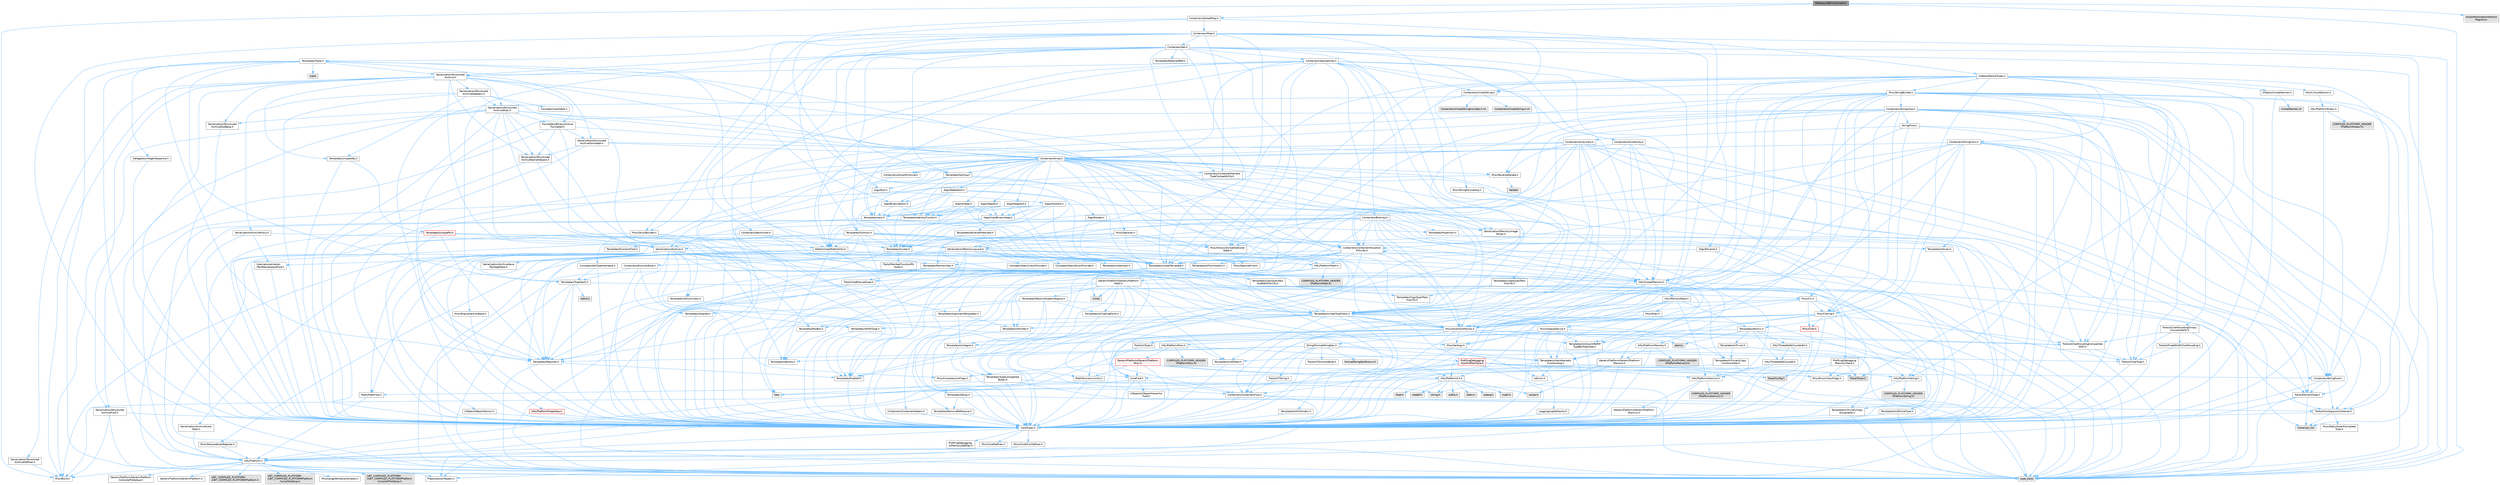 digraph "MetasoundEnvironment.h"
{
 // INTERACTIVE_SVG=YES
 // LATEX_PDF_SIZE
  bgcolor="transparent";
  edge [fontname=Helvetica,fontsize=10,labelfontname=Helvetica,labelfontsize=10];
  node [fontname=Helvetica,fontsize=10,shape=box,height=0.2,width=0.4];
  Node1 [id="Node000001",label="MetasoundEnvironment.h",height=0.2,width=0.4,color="gray40", fillcolor="grey60", style="filled", fontcolor="black",tooltip=" "];
  Node1 -> Node2 [id="edge1_Node000001_Node000002",color="steelblue1",style="solid",tooltip=" "];
  Node2 [id="Node000002",label="Containers/SortedMap.h",height=0.2,width=0.4,color="grey40", fillcolor="white", style="filled",URL="$d1/dcf/SortedMap_8h.html",tooltip=" "];
  Node2 -> Node3 [id="edge2_Node000002_Node000003",color="steelblue1",style="solid",tooltip=" "];
  Node3 [id="Node000003",label="Containers/Map.h",height=0.2,width=0.4,color="grey40", fillcolor="white", style="filled",URL="$df/d79/Map_8h.html",tooltip=" "];
  Node3 -> Node4 [id="edge3_Node000003_Node000004",color="steelblue1",style="solid",tooltip=" "];
  Node4 [id="Node000004",label="CoreTypes.h",height=0.2,width=0.4,color="grey40", fillcolor="white", style="filled",URL="$dc/dec/CoreTypes_8h.html",tooltip=" "];
  Node4 -> Node5 [id="edge4_Node000004_Node000005",color="steelblue1",style="solid",tooltip=" "];
  Node5 [id="Node000005",label="HAL/Platform.h",height=0.2,width=0.4,color="grey40", fillcolor="white", style="filled",URL="$d9/dd0/Platform_8h.html",tooltip=" "];
  Node5 -> Node6 [id="edge5_Node000005_Node000006",color="steelblue1",style="solid",tooltip=" "];
  Node6 [id="Node000006",label="Misc/Build.h",height=0.2,width=0.4,color="grey40", fillcolor="white", style="filled",URL="$d3/dbb/Build_8h.html",tooltip=" "];
  Node5 -> Node7 [id="edge6_Node000005_Node000007",color="steelblue1",style="solid",tooltip=" "];
  Node7 [id="Node000007",label="Misc/LargeWorldCoordinates.h",height=0.2,width=0.4,color="grey40", fillcolor="white", style="filled",URL="$d2/dcb/LargeWorldCoordinates_8h.html",tooltip=" "];
  Node5 -> Node8 [id="edge7_Node000005_Node000008",color="steelblue1",style="solid",tooltip=" "];
  Node8 [id="Node000008",label="type_traits",height=0.2,width=0.4,color="grey60", fillcolor="#E0E0E0", style="filled",tooltip=" "];
  Node5 -> Node9 [id="edge8_Node000005_Node000009",color="steelblue1",style="solid",tooltip=" "];
  Node9 [id="Node000009",label="PreprocessorHelpers.h",height=0.2,width=0.4,color="grey40", fillcolor="white", style="filled",URL="$db/ddb/PreprocessorHelpers_8h.html",tooltip=" "];
  Node5 -> Node10 [id="edge9_Node000005_Node000010",color="steelblue1",style="solid",tooltip=" "];
  Node10 [id="Node000010",label="UBT_COMPILED_PLATFORM\l/UBT_COMPILED_PLATFORMPlatform\lCompilerPreSetup.h",height=0.2,width=0.4,color="grey60", fillcolor="#E0E0E0", style="filled",tooltip=" "];
  Node5 -> Node11 [id="edge10_Node000005_Node000011",color="steelblue1",style="solid",tooltip=" "];
  Node11 [id="Node000011",label="GenericPlatform/GenericPlatform\lCompilerPreSetup.h",height=0.2,width=0.4,color="grey40", fillcolor="white", style="filled",URL="$d9/dc8/GenericPlatformCompilerPreSetup_8h.html",tooltip=" "];
  Node5 -> Node12 [id="edge11_Node000005_Node000012",color="steelblue1",style="solid",tooltip=" "];
  Node12 [id="Node000012",label="GenericPlatform/GenericPlatform.h",height=0.2,width=0.4,color="grey40", fillcolor="white", style="filled",URL="$d6/d84/GenericPlatform_8h.html",tooltip=" "];
  Node5 -> Node13 [id="edge12_Node000005_Node000013",color="steelblue1",style="solid",tooltip=" "];
  Node13 [id="Node000013",label="UBT_COMPILED_PLATFORM\l/UBT_COMPILED_PLATFORMPlatform.h",height=0.2,width=0.4,color="grey60", fillcolor="#E0E0E0", style="filled",tooltip=" "];
  Node5 -> Node14 [id="edge13_Node000005_Node000014",color="steelblue1",style="solid",tooltip=" "];
  Node14 [id="Node000014",label="UBT_COMPILED_PLATFORM\l/UBT_COMPILED_PLATFORMPlatform\lCompilerSetup.h",height=0.2,width=0.4,color="grey60", fillcolor="#E0E0E0", style="filled",tooltip=" "];
  Node4 -> Node15 [id="edge14_Node000004_Node000015",color="steelblue1",style="solid",tooltip=" "];
  Node15 [id="Node000015",label="ProfilingDebugging\l/UMemoryDefines.h",height=0.2,width=0.4,color="grey40", fillcolor="white", style="filled",URL="$d2/da2/UMemoryDefines_8h.html",tooltip=" "];
  Node4 -> Node16 [id="edge15_Node000004_Node000016",color="steelblue1",style="solid",tooltip=" "];
  Node16 [id="Node000016",label="Misc/CoreMiscDefines.h",height=0.2,width=0.4,color="grey40", fillcolor="white", style="filled",URL="$da/d38/CoreMiscDefines_8h.html",tooltip=" "];
  Node16 -> Node5 [id="edge16_Node000016_Node000005",color="steelblue1",style="solid",tooltip=" "];
  Node16 -> Node9 [id="edge17_Node000016_Node000009",color="steelblue1",style="solid",tooltip=" "];
  Node4 -> Node17 [id="edge18_Node000004_Node000017",color="steelblue1",style="solid",tooltip=" "];
  Node17 [id="Node000017",label="Misc/CoreDefines.h",height=0.2,width=0.4,color="grey40", fillcolor="white", style="filled",URL="$d3/dd2/CoreDefines_8h.html",tooltip=" "];
  Node3 -> Node18 [id="edge19_Node000003_Node000018",color="steelblue1",style="solid",tooltip=" "];
  Node18 [id="Node000018",label="Algo/Reverse.h",height=0.2,width=0.4,color="grey40", fillcolor="white", style="filled",URL="$d5/d93/Reverse_8h.html",tooltip=" "];
  Node18 -> Node4 [id="edge20_Node000018_Node000004",color="steelblue1",style="solid",tooltip=" "];
  Node18 -> Node19 [id="edge21_Node000018_Node000019",color="steelblue1",style="solid",tooltip=" "];
  Node19 [id="Node000019",label="Templates/UnrealTemplate.h",height=0.2,width=0.4,color="grey40", fillcolor="white", style="filled",URL="$d4/d24/UnrealTemplate_8h.html",tooltip=" "];
  Node19 -> Node4 [id="edge22_Node000019_Node000004",color="steelblue1",style="solid",tooltip=" "];
  Node19 -> Node20 [id="edge23_Node000019_Node000020",color="steelblue1",style="solid",tooltip=" "];
  Node20 [id="Node000020",label="Templates/IsPointer.h",height=0.2,width=0.4,color="grey40", fillcolor="white", style="filled",URL="$d7/d05/IsPointer_8h.html",tooltip=" "];
  Node20 -> Node4 [id="edge24_Node000020_Node000004",color="steelblue1",style="solid",tooltip=" "];
  Node19 -> Node21 [id="edge25_Node000019_Node000021",color="steelblue1",style="solid",tooltip=" "];
  Node21 [id="Node000021",label="HAL/UnrealMemory.h",height=0.2,width=0.4,color="grey40", fillcolor="white", style="filled",URL="$d9/d96/UnrealMemory_8h.html",tooltip=" "];
  Node21 -> Node4 [id="edge26_Node000021_Node000004",color="steelblue1",style="solid",tooltip=" "];
  Node21 -> Node22 [id="edge27_Node000021_Node000022",color="steelblue1",style="solid",tooltip=" "];
  Node22 [id="Node000022",label="GenericPlatform/GenericPlatform\lMemory.h",height=0.2,width=0.4,color="grey40", fillcolor="white", style="filled",URL="$dd/d22/GenericPlatformMemory_8h.html",tooltip=" "];
  Node22 -> Node23 [id="edge28_Node000022_Node000023",color="steelblue1",style="solid",tooltip=" "];
  Node23 [id="Node000023",label="CoreFwd.h",height=0.2,width=0.4,color="grey40", fillcolor="white", style="filled",URL="$d1/d1e/CoreFwd_8h.html",tooltip=" "];
  Node23 -> Node4 [id="edge29_Node000023_Node000004",color="steelblue1",style="solid",tooltip=" "];
  Node23 -> Node24 [id="edge30_Node000023_Node000024",color="steelblue1",style="solid",tooltip=" "];
  Node24 [id="Node000024",label="Containers/ContainersFwd.h",height=0.2,width=0.4,color="grey40", fillcolor="white", style="filled",URL="$d4/d0a/ContainersFwd_8h.html",tooltip=" "];
  Node24 -> Node5 [id="edge31_Node000024_Node000005",color="steelblue1",style="solid",tooltip=" "];
  Node24 -> Node4 [id="edge32_Node000024_Node000004",color="steelblue1",style="solid",tooltip=" "];
  Node24 -> Node25 [id="edge33_Node000024_Node000025",color="steelblue1",style="solid",tooltip=" "];
  Node25 [id="Node000025",label="Traits/IsContiguousContainer.h",height=0.2,width=0.4,color="grey40", fillcolor="white", style="filled",URL="$d5/d3c/IsContiguousContainer_8h.html",tooltip=" "];
  Node25 -> Node4 [id="edge34_Node000025_Node000004",color="steelblue1",style="solid",tooltip=" "];
  Node25 -> Node26 [id="edge35_Node000025_Node000026",color="steelblue1",style="solid",tooltip=" "];
  Node26 [id="Node000026",label="Misc/StaticAssertComplete\lType.h",height=0.2,width=0.4,color="grey40", fillcolor="white", style="filled",URL="$d5/d4e/StaticAssertCompleteType_8h.html",tooltip=" "];
  Node25 -> Node27 [id="edge36_Node000025_Node000027",color="steelblue1",style="solid",tooltip=" "];
  Node27 [id="Node000027",label="initializer_list",height=0.2,width=0.4,color="grey60", fillcolor="#E0E0E0", style="filled",tooltip=" "];
  Node23 -> Node28 [id="edge37_Node000023_Node000028",color="steelblue1",style="solid",tooltip=" "];
  Node28 [id="Node000028",label="Math/MathFwd.h",height=0.2,width=0.4,color="grey40", fillcolor="white", style="filled",URL="$d2/d10/MathFwd_8h.html",tooltip=" "];
  Node28 -> Node5 [id="edge38_Node000028_Node000005",color="steelblue1",style="solid",tooltip=" "];
  Node23 -> Node29 [id="edge39_Node000023_Node000029",color="steelblue1",style="solid",tooltip=" "];
  Node29 [id="Node000029",label="UObject/UObjectHierarchy\lFwd.h",height=0.2,width=0.4,color="grey40", fillcolor="white", style="filled",URL="$d3/d13/UObjectHierarchyFwd_8h.html",tooltip=" "];
  Node22 -> Node4 [id="edge40_Node000022_Node000004",color="steelblue1",style="solid",tooltip=" "];
  Node22 -> Node30 [id="edge41_Node000022_Node000030",color="steelblue1",style="solid",tooltip=" "];
  Node30 [id="Node000030",label="HAL/PlatformString.h",height=0.2,width=0.4,color="grey40", fillcolor="white", style="filled",URL="$db/db5/PlatformString_8h.html",tooltip=" "];
  Node30 -> Node4 [id="edge42_Node000030_Node000004",color="steelblue1",style="solid",tooltip=" "];
  Node30 -> Node31 [id="edge43_Node000030_Node000031",color="steelblue1",style="solid",tooltip=" "];
  Node31 [id="Node000031",label="COMPILED_PLATFORM_HEADER\l(PlatformString.h)",height=0.2,width=0.4,color="grey60", fillcolor="#E0E0E0", style="filled",tooltip=" "];
  Node22 -> Node32 [id="edge44_Node000022_Node000032",color="steelblue1",style="solid",tooltip=" "];
  Node32 [id="Node000032",label="string.h",height=0.2,width=0.4,color="grey60", fillcolor="#E0E0E0", style="filled",tooltip=" "];
  Node22 -> Node33 [id="edge45_Node000022_Node000033",color="steelblue1",style="solid",tooltip=" "];
  Node33 [id="Node000033",label="wchar.h",height=0.2,width=0.4,color="grey60", fillcolor="#E0E0E0", style="filled",tooltip=" "];
  Node21 -> Node34 [id="edge46_Node000021_Node000034",color="steelblue1",style="solid",tooltip=" "];
  Node34 [id="Node000034",label="HAL/MemoryBase.h",height=0.2,width=0.4,color="grey40", fillcolor="white", style="filled",URL="$d6/d9f/MemoryBase_8h.html",tooltip=" "];
  Node34 -> Node4 [id="edge47_Node000034_Node000004",color="steelblue1",style="solid",tooltip=" "];
  Node34 -> Node35 [id="edge48_Node000034_Node000035",color="steelblue1",style="solid",tooltip=" "];
  Node35 [id="Node000035",label="HAL/PlatformAtomics.h",height=0.2,width=0.4,color="grey40", fillcolor="white", style="filled",URL="$d3/d36/PlatformAtomics_8h.html",tooltip=" "];
  Node35 -> Node4 [id="edge49_Node000035_Node000004",color="steelblue1",style="solid",tooltip=" "];
  Node35 -> Node36 [id="edge50_Node000035_Node000036",color="steelblue1",style="solid",tooltip=" "];
  Node36 [id="Node000036",label="GenericPlatform/GenericPlatform\lAtomics.h",height=0.2,width=0.4,color="grey40", fillcolor="white", style="filled",URL="$da/d72/GenericPlatformAtomics_8h.html",tooltip=" "];
  Node36 -> Node4 [id="edge51_Node000036_Node000004",color="steelblue1",style="solid",tooltip=" "];
  Node35 -> Node37 [id="edge52_Node000035_Node000037",color="steelblue1",style="solid",tooltip=" "];
  Node37 [id="Node000037",label="COMPILED_PLATFORM_HEADER\l(PlatformAtomics.h)",height=0.2,width=0.4,color="grey60", fillcolor="#E0E0E0", style="filled",tooltip=" "];
  Node34 -> Node38 [id="edge53_Node000034_Node000038",color="steelblue1",style="solid",tooltip=" "];
  Node38 [id="Node000038",label="HAL/PlatformCrt.h",height=0.2,width=0.4,color="grey40", fillcolor="white", style="filled",URL="$d8/d75/PlatformCrt_8h.html",tooltip=" "];
  Node38 -> Node39 [id="edge54_Node000038_Node000039",color="steelblue1",style="solid",tooltip=" "];
  Node39 [id="Node000039",label="new",height=0.2,width=0.4,color="grey60", fillcolor="#E0E0E0", style="filled",tooltip=" "];
  Node38 -> Node33 [id="edge55_Node000038_Node000033",color="steelblue1",style="solid",tooltip=" "];
  Node38 -> Node40 [id="edge56_Node000038_Node000040",color="steelblue1",style="solid",tooltip=" "];
  Node40 [id="Node000040",label="stddef.h",height=0.2,width=0.4,color="grey60", fillcolor="#E0E0E0", style="filled",tooltip=" "];
  Node38 -> Node41 [id="edge57_Node000038_Node000041",color="steelblue1",style="solid",tooltip=" "];
  Node41 [id="Node000041",label="stdlib.h",height=0.2,width=0.4,color="grey60", fillcolor="#E0E0E0", style="filled",tooltip=" "];
  Node38 -> Node42 [id="edge58_Node000038_Node000042",color="steelblue1",style="solid",tooltip=" "];
  Node42 [id="Node000042",label="stdio.h",height=0.2,width=0.4,color="grey60", fillcolor="#E0E0E0", style="filled",tooltip=" "];
  Node38 -> Node43 [id="edge59_Node000038_Node000043",color="steelblue1",style="solid",tooltip=" "];
  Node43 [id="Node000043",label="stdarg.h",height=0.2,width=0.4,color="grey60", fillcolor="#E0E0E0", style="filled",tooltip=" "];
  Node38 -> Node44 [id="edge60_Node000038_Node000044",color="steelblue1",style="solid",tooltip=" "];
  Node44 [id="Node000044",label="math.h",height=0.2,width=0.4,color="grey60", fillcolor="#E0E0E0", style="filled",tooltip=" "];
  Node38 -> Node45 [id="edge61_Node000038_Node000045",color="steelblue1",style="solid",tooltip=" "];
  Node45 [id="Node000045",label="float.h",height=0.2,width=0.4,color="grey60", fillcolor="#E0E0E0", style="filled",tooltip=" "];
  Node38 -> Node32 [id="edge62_Node000038_Node000032",color="steelblue1",style="solid",tooltip=" "];
  Node34 -> Node46 [id="edge63_Node000034_Node000046",color="steelblue1",style="solid",tooltip=" "];
  Node46 [id="Node000046",label="Misc/Exec.h",height=0.2,width=0.4,color="grey40", fillcolor="white", style="filled",URL="$de/ddb/Exec_8h.html",tooltip=" "];
  Node46 -> Node4 [id="edge64_Node000046_Node000004",color="steelblue1",style="solid",tooltip=" "];
  Node46 -> Node47 [id="edge65_Node000046_Node000047",color="steelblue1",style="solid",tooltip=" "];
  Node47 [id="Node000047",label="Misc/AssertionMacros.h",height=0.2,width=0.4,color="grey40", fillcolor="white", style="filled",URL="$d0/dfa/AssertionMacros_8h.html",tooltip=" "];
  Node47 -> Node4 [id="edge66_Node000047_Node000004",color="steelblue1",style="solid",tooltip=" "];
  Node47 -> Node5 [id="edge67_Node000047_Node000005",color="steelblue1",style="solid",tooltip=" "];
  Node47 -> Node48 [id="edge68_Node000047_Node000048",color="steelblue1",style="solid",tooltip=" "];
  Node48 [id="Node000048",label="HAL/PlatformMisc.h",height=0.2,width=0.4,color="grey40", fillcolor="white", style="filled",URL="$d0/df5/PlatformMisc_8h.html",tooltip=" "];
  Node48 -> Node4 [id="edge69_Node000048_Node000004",color="steelblue1",style="solid",tooltip=" "];
  Node48 -> Node49 [id="edge70_Node000048_Node000049",color="steelblue1",style="solid",tooltip=" "];
  Node49 [id="Node000049",label="GenericPlatform/GenericPlatform\lMisc.h",height=0.2,width=0.4,color="red", fillcolor="#FFF0F0", style="filled",URL="$db/d9a/GenericPlatformMisc_8h.html",tooltip=" "];
  Node49 -> Node50 [id="edge71_Node000049_Node000050",color="steelblue1",style="solid",tooltip=" "];
  Node50 [id="Node000050",label="Containers/StringFwd.h",height=0.2,width=0.4,color="grey40", fillcolor="white", style="filled",URL="$df/d37/StringFwd_8h.html",tooltip=" "];
  Node50 -> Node4 [id="edge72_Node000050_Node000004",color="steelblue1",style="solid",tooltip=" "];
  Node50 -> Node51 [id="edge73_Node000050_Node000051",color="steelblue1",style="solid",tooltip=" "];
  Node51 [id="Node000051",label="Traits/ElementType.h",height=0.2,width=0.4,color="grey40", fillcolor="white", style="filled",URL="$d5/d4f/ElementType_8h.html",tooltip=" "];
  Node51 -> Node5 [id="edge74_Node000051_Node000005",color="steelblue1",style="solid",tooltip=" "];
  Node51 -> Node27 [id="edge75_Node000051_Node000027",color="steelblue1",style="solid",tooltip=" "];
  Node51 -> Node8 [id="edge76_Node000051_Node000008",color="steelblue1",style="solid",tooltip=" "];
  Node50 -> Node25 [id="edge77_Node000050_Node000025",color="steelblue1",style="solid",tooltip=" "];
  Node49 -> Node23 [id="edge78_Node000049_Node000023",color="steelblue1",style="solid",tooltip=" "];
  Node49 -> Node4 [id="edge79_Node000049_Node000004",color="steelblue1",style="solid",tooltip=" "];
  Node49 -> Node38 [id="edge80_Node000049_Node000038",color="steelblue1",style="solid",tooltip=" "];
  Node49 -> Node53 [id="edge81_Node000049_Node000053",color="steelblue1",style="solid",tooltip=" "];
  Node53 [id="Node000053",label="Math/NumericLimits.h",height=0.2,width=0.4,color="grey40", fillcolor="white", style="filled",URL="$df/d1b/NumericLimits_8h.html",tooltip=" "];
  Node53 -> Node4 [id="edge82_Node000053_Node000004",color="steelblue1",style="solid",tooltip=" "];
  Node49 -> Node54 [id="edge83_Node000049_Node000054",color="steelblue1",style="solid",tooltip=" "];
  Node54 [id="Node000054",label="Misc/CompressionFlags.h",height=0.2,width=0.4,color="grey40", fillcolor="white", style="filled",URL="$d9/d76/CompressionFlags_8h.html",tooltip=" "];
  Node49 -> Node55 [id="edge84_Node000049_Node000055",color="steelblue1",style="solid",tooltip=" "];
  Node55 [id="Node000055",label="Misc/EnumClassFlags.h",height=0.2,width=0.4,color="grey40", fillcolor="white", style="filled",URL="$d8/de7/EnumClassFlags_8h.html",tooltip=" "];
  Node48 -> Node58 [id="edge85_Node000048_Node000058",color="steelblue1",style="solid",tooltip=" "];
  Node58 [id="Node000058",label="COMPILED_PLATFORM_HEADER\l(PlatformMisc.h)",height=0.2,width=0.4,color="grey60", fillcolor="#E0E0E0", style="filled",tooltip=" "];
  Node48 -> Node59 [id="edge86_Node000048_Node000059",color="steelblue1",style="solid",tooltip=" "];
  Node59 [id="Node000059",label="ProfilingDebugging\l/CpuProfilerTrace.h",height=0.2,width=0.4,color="red", fillcolor="#FFF0F0", style="filled",URL="$da/dcb/CpuProfilerTrace_8h.html",tooltip=" "];
  Node59 -> Node4 [id="edge87_Node000059_Node000004",color="steelblue1",style="solid",tooltip=" "];
  Node59 -> Node24 [id="edge88_Node000059_Node000024",color="steelblue1",style="solid",tooltip=" "];
  Node59 -> Node35 [id="edge89_Node000059_Node000035",color="steelblue1",style="solid",tooltip=" "];
  Node59 -> Node9 [id="edge90_Node000059_Node000009",color="steelblue1",style="solid",tooltip=" "];
  Node59 -> Node6 [id="edge91_Node000059_Node000006",color="steelblue1",style="solid",tooltip=" "];
  Node59 -> Node60 [id="edge92_Node000059_Node000060",color="steelblue1",style="solid",tooltip=" "];
  Node60 [id="Node000060",label="Trace/Config.h",height=0.2,width=0.4,color="grey60", fillcolor="#E0E0E0", style="filled",tooltip=" "];
  Node59 -> Node63 [id="edge93_Node000059_Node000063",color="steelblue1",style="solid",tooltip=" "];
  Node63 [id="Node000063",label="Trace/Trace.h",height=0.2,width=0.4,color="grey60", fillcolor="#E0E0E0", style="filled",tooltip=" "];
  Node47 -> Node9 [id="edge94_Node000047_Node000009",color="steelblue1",style="solid",tooltip=" "];
  Node47 -> Node64 [id="edge95_Node000047_Node000064",color="steelblue1",style="solid",tooltip=" "];
  Node64 [id="Node000064",label="Templates/EnableIf.h",height=0.2,width=0.4,color="grey40", fillcolor="white", style="filled",URL="$d7/d60/EnableIf_8h.html",tooltip=" "];
  Node64 -> Node4 [id="edge96_Node000064_Node000004",color="steelblue1",style="solid",tooltip=" "];
  Node47 -> Node65 [id="edge97_Node000047_Node000065",color="steelblue1",style="solid",tooltip=" "];
  Node65 [id="Node000065",label="Templates/IsArrayOrRefOf\lTypeByPredicate.h",height=0.2,width=0.4,color="grey40", fillcolor="white", style="filled",URL="$d6/da1/IsArrayOrRefOfTypeByPredicate_8h.html",tooltip=" "];
  Node65 -> Node4 [id="edge98_Node000065_Node000004",color="steelblue1",style="solid",tooltip=" "];
  Node47 -> Node66 [id="edge99_Node000047_Node000066",color="steelblue1",style="solid",tooltip=" "];
  Node66 [id="Node000066",label="Templates/IsValidVariadic\lFunctionArg.h",height=0.2,width=0.4,color="grey40", fillcolor="white", style="filled",URL="$d0/dc8/IsValidVariadicFunctionArg_8h.html",tooltip=" "];
  Node66 -> Node4 [id="edge100_Node000066_Node000004",color="steelblue1",style="solid",tooltip=" "];
  Node66 -> Node67 [id="edge101_Node000066_Node000067",color="steelblue1",style="solid",tooltip=" "];
  Node67 [id="Node000067",label="IsEnum.h",height=0.2,width=0.4,color="grey40", fillcolor="white", style="filled",URL="$d4/de5/IsEnum_8h.html",tooltip=" "];
  Node66 -> Node8 [id="edge102_Node000066_Node000008",color="steelblue1",style="solid",tooltip=" "];
  Node47 -> Node68 [id="edge103_Node000047_Node000068",color="steelblue1",style="solid",tooltip=" "];
  Node68 [id="Node000068",label="Traits/IsCharEncodingCompatible\lWith.h",height=0.2,width=0.4,color="grey40", fillcolor="white", style="filled",URL="$df/dd1/IsCharEncodingCompatibleWith_8h.html",tooltip=" "];
  Node68 -> Node8 [id="edge104_Node000068_Node000008",color="steelblue1",style="solid",tooltip=" "];
  Node68 -> Node69 [id="edge105_Node000068_Node000069",color="steelblue1",style="solid",tooltip=" "];
  Node69 [id="Node000069",label="Traits/IsCharType.h",height=0.2,width=0.4,color="grey40", fillcolor="white", style="filled",URL="$db/d51/IsCharType_8h.html",tooltip=" "];
  Node69 -> Node4 [id="edge106_Node000069_Node000004",color="steelblue1",style="solid",tooltip=" "];
  Node47 -> Node70 [id="edge107_Node000047_Node000070",color="steelblue1",style="solid",tooltip=" "];
  Node70 [id="Node000070",label="Misc/VarArgs.h",height=0.2,width=0.4,color="grey40", fillcolor="white", style="filled",URL="$d5/d6f/VarArgs_8h.html",tooltip=" "];
  Node70 -> Node4 [id="edge108_Node000070_Node000004",color="steelblue1",style="solid",tooltip=" "];
  Node47 -> Node71 [id="edge109_Node000047_Node000071",color="steelblue1",style="solid",tooltip=" "];
  Node71 [id="Node000071",label="String/FormatStringSan.h",height=0.2,width=0.4,color="grey40", fillcolor="white", style="filled",URL="$d3/d8b/FormatStringSan_8h.html",tooltip=" "];
  Node71 -> Node8 [id="edge110_Node000071_Node000008",color="steelblue1",style="solid",tooltip=" "];
  Node71 -> Node4 [id="edge111_Node000071_Node000004",color="steelblue1",style="solid",tooltip=" "];
  Node71 -> Node72 [id="edge112_Node000071_Node000072",color="steelblue1",style="solid",tooltip=" "];
  Node72 [id="Node000072",label="Templates/Requires.h",height=0.2,width=0.4,color="grey40", fillcolor="white", style="filled",URL="$dc/d96/Requires_8h.html",tooltip=" "];
  Node72 -> Node64 [id="edge113_Node000072_Node000064",color="steelblue1",style="solid",tooltip=" "];
  Node72 -> Node8 [id="edge114_Node000072_Node000008",color="steelblue1",style="solid",tooltip=" "];
  Node71 -> Node73 [id="edge115_Node000071_Node000073",color="steelblue1",style="solid",tooltip=" "];
  Node73 [id="Node000073",label="Templates/Identity.h",height=0.2,width=0.4,color="grey40", fillcolor="white", style="filled",URL="$d0/dd5/Identity_8h.html",tooltip=" "];
  Node71 -> Node66 [id="edge116_Node000071_Node000066",color="steelblue1",style="solid",tooltip=" "];
  Node71 -> Node69 [id="edge117_Node000071_Node000069",color="steelblue1",style="solid",tooltip=" "];
  Node71 -> Node74 [id="edge118_Node000071_Node000074",color="steelblue1",style="solid",tooltip=" "];
  Node74 [id="Node000074",label="Traits/IsTEnumAsByte.h",height=0.2,width=0.4,color="grey40", fillcolor="white", style="filled",URL="$d1/de6/IsTEnumAsByte_8h.html",tooltip=" "];
  Node71 -> Node75 [id="edge119_Node000071_Node000075",color="steelblue1",style="solid",tooltip=" "];
  Node75 [id="Node000075",label="Traits/IsTString.h",height=0.2,width=0.4,color="grey40", fillcolor="white", style="filled",URL="$d0/df8/IsTString_8h.html",tooltip=" "];
  Node75 -> Node24 [id="edge120_Node000075_Node000024",color="steelblue1",style="solid",tooltip=" "];
  Node71 -> Node24 [id="edge121_Node000071_Node000024",color="steelblue1",style="solid",tooltip=" "];
  Node71 -> Node76 [id="edge122_Node000071_Node000076",color="steelblue1",style="solid",tooltip=" "];
  Node76 [id="Node000076",label="FormatStringSanErrors.inl",height=0.2,width=0.4,color="grey60", fillcolor="#E0E0E0", style="filled",tooltip=" "];
  Node47 -> Node77 [id="edge123_Node000047_Node000077",color="steelblue1",style="solid",tooltip=" "];
  Node77 [id="Node000077",label="atomic",height=0.2,width=0.4,color="grey60", fillcolor="#E0E0E0", style="filled",tooltip=" "];
  Node34 -> Node78 [id="edge124_Node000034_Node000078",color="steelblue1",style="solid",tooltip=" "];
  Node78 [id="Node000078",label="Misc/OutputDevice.h",height=0.2,width=0.4,color="grey40", fillcolor="white", style="filled",URL="$d7/d32/OutputDevice_8h.html",tooltip=" "];
  Node78 -> Node23 [id="edge125_Node000078_Node000023",color="steelblue1",style="solid",tooltip=" "];
  Node78 -> Node4 [id="edge126_Node000078_Node000004",color="steelblue1",style="solid",tooltip=" "];
  Node78 -> Node79 [id="edge127_Node000078_Node000079",color="steelblue1",style="solid",tooltip=" "];
  Node79 [id="Node000079",label="Logging/LogVerbosity.h",height=0.2,width=0.4,color="grey40", fillcolor="white", style="filled",URL="$d2/d8f/LogVerbosity_8h.html",tooltip=" "];
  Node79 -> Node4 [id="edge128_Node000079_Node000004",color="steelblue1",style="solid",tooltip=" "];
  Node78 -> Node70 [id="edge129_Node000078_Node000070",color="steelblue1",style="solid",tooltip=" "];
  Node78 -> Node65 [id="edge130_Node000078_Node000065",color="steelblue1",style="solid",tooltip=" "];
  Node78 -> Node66 [id="edge131_Node000078_Node000066",color="steelblue1",style="solid",tooltip=" "];
  Node78 -> Node68 [id="edge132_Node000078_Node000068",color="steelblue1",style="solid",tooltip=" "];
  Node34 -> Node80 [id="edge133_Node000034_Node000080",color="steelblue1",style="solid",tooltip=" "];
  Node80 [id="Node000080",label="Templates/Atomic.h",height=0.2,width=0.4,color="grey40", fillcolor="white", style="filled",URL="$d3/d91/Atomic_8h.html",tooltip=" "];
  Node80 -> Node81 [id="edge134_Node000080_Node000081",color="steelblue1",style="solid",tooltip=" "];
  Node81 [id="Node000081",label="HAL/ThreadSafeCounter.h",height=0.2,width=0.4,color="grey40", fillcolor="white", style="filled",URL="$dc/dc9/ThreadSafeCounter_8h.html",tooltip=" "];
  Node81 -> Node4 [id="edge135_Node000081_Node000004",color="steelblue1",style="solid",tooltip=" "];
  Node81 -> Node35 [id="edge136_Node000081_Node000035",color="steelblue1",style="solid",tooltip=" "];
  Node80 -> Node82 [id="edge137_Node000080_Node000082",color="steelblue1",style="solid",tooltip=" "];
  Node82 [id="Node000082",label="HAL/ThreadSafeCounter64.h",height=0.2,width=0.4,color="grey40", fillcolor="white", style="filled",URL="$d0/d12/ThreadSafeCounter64_8h.html",tooltip=" "];
  Node82 -> Node4 [id="edge138_Node000082_Node000004",color="steelblue1",style="solid",tooltip=" "];
  Node82 -> Node81 [id="edge139_Node000082_Node000081",color="steelblue1",style="solid",tooltip=" "];
  Node80 -> Node83 [id="edge140_Node000080_Node000083",color="steelblue1",style="solid",tooltip=" "];
  Node83 [id="Node000083",label="Templates/IsIntegral.h",height=0.2,width=0.4,color="grey40", fillcolor="white", style="filled",URL="$da/d64/IsIntegral_8h.html",tooltip=" "];
  Node83 -> Node4 [id="edge141_Node000083_Node000004",color="steelblue1",style="solid",tooltip=" "];
  Node80 -> Node84 [id="edge142_Node000080_Node000084",color="steelblue1",style="solid",tooltip=" "];
  Node84 [id="Node000084",label="Templates/IsTrivial.h",height=0.2,width=0.4,color="grey40", fillcolor="white", style="filled",URL="$da/d4c/IsTrivial_8h.html",tooltip=" "];
  Node84 -> Node85 [id="edge143_Node000084_Node000085",color="steelblue1",style="solid",tooltip=" "];
  Node85 [id="Node000085",label="Templates/AndOrNot.h",height=0.2,width=0.4,color="grey40", fillcolor="white", style="filled",URL="$db/d0a/AndOrNot_8h.html",tooltip=" "];
  Node85 -> Node4 [id="edge144_Node000085_Node000004",color="steelblue1",style="solid",tooltip=" "];
  Node84 -> Node86 [id="edge145_Node000084_Node000086",color="steelblue1",style="solid",tooltip=" "];
  Node86 [id="Node000086",label="Templates/IsTriviallyCopy\lConstructible.h",height=0.2,width=0.4,color="grey40", fillcolor="white", style="filled",URL="$d3/d78/IsTriviallyCopyConstructible_8h.html",tooltip=" "];
  Node86 -> Node4 [id="edge146_Node000086_Node000004",color="steelblue1",style="solid",tooltip=" "];
  Node86 -> Node8 [id="edge147_Node000086_Node000008",color="steelblue1",style="solid",tooltip=" "];
  Node84 -> Node87 [id="edge148_Node000084_Node000087",color="steelblue1",style="solid",tooltip=" "];
  Node87 [id="Node000087",label="Templates/IsTriviallyCopy\lAssignable.h",height=0.2,width=0.4,color="grey40", fillcolor="white", style="filled",URL="$d2/df2/IsTriviallyCopyAssignable_8h.html",tooltip=" "];
  Node87 -> Node4 [id="edge149_Node000087_Node000004",color="steelblue1",style="solid",tooltip=" "];
  Node87 -> Node8 [id="edge150_Node000087_Node000008",color="steelblue1",style="solid",tooltip=" "];
  Node84 -> Node8 [id="edge151_Node000084_Node000008",color="steelblue1",style="solid",tooltip=" "];
  Node80 -> Node88 [id="edge152_Node000080_Node000088",color="steelblue1",style="solid",tooltip=" "];
  Node88 [id="Node000088",label="Traits/IntType.h",height=0.2,width=0.4,color="grey40", fillcolor="white", style="filled",URL="$d7/deb/IntType_8h.html",tooltip=" "];
  Node88 -> Node5 [id="edge153_Node000088_Node000005",color="steelblue1",style="solid",tooltip=" "];
  Node80 -> Node77 [id="edge154_Node000080_Node000077",color="steelblue1",style="solid",tooltip=" "];
  Node21 -> Node89 [id="edge155_Node000021_Node000089",color="steelblue1",style="solid",tooltip=" "];
  Node89 [id="Node000089",label="HAL/PlatformMemory.h",height=0.2,width=0.4,color="grey40", fillcolor="white", style="filled",URL="$de/d68/PlatformMemory_8h.html",tooltip=" "];
  Node89 -> Node4 [id="edge156_Node000089_Node000004",color="steelblue1",style="solid",tooltip=" "];
  Node89 -> Node22 [id="edge157_Node000089_Node000022",color="steelblue1",style="solid",tooltip=" "];
  Node89 -> Node90 [id="edge158_Node000089_Node000090",color="steelblue1",style="solid",tooltip=" "];
  Node90 [id="Node000090",label="COMPILED_PLATFORM_HEADER\l(PlatformMemory.h)",height=0.2,width=0.4,color="grey60", fillcolor="#E0E0E0", style="filled",tooltip=" "];
  Node21 -> Node91 [id="edge159_Node000021_Node000091",color="steelblue1",style="solid",tooltip=" "];
  Node91 [id="Node000091",label="ProfilingDebugging\l/MemoryTrace.h",height=0.2,width=0.4,color="grey40", fillcolor="white", style="filled",URL="$da/dd7/MemoryTrace_8h.html",tooltip=" "];
  Node91 -> Node5 [id="edge160_Node000091_Node000005",color="steelblue1",style="solid",tooltip=" "];
  Node91 -> Node55 [id="edge161_Node000091_Node000055",color="steelblue1",style="solid",tooltip=" "];
  Node91 -> Node60 [id="edge162_Node000091_Node000060",color="steelblue1",style="solid",tooltip=" "];
  Node91 -> Node63 [id="edge163_Node000091_Node000063",color="steelblue1",style="solid",tooltip=" "];
  Node21 -> Node20 [id="edge164_Node000021_Node000020",color="steelblue1",style="solid",tooltip=" "];
  Node19 -> Node92 [id="edge165_Node000019_Node000092",color="steelblue1",style="solid",tooltip=" "];
  Node92 [id="Node000092",label="Templates/CopyQualifiers\lAndRefsFromTo.h",height=0.2,width=0.4,color="grey40", fillcolor="white", style="filled",URL="$d3/db3/CopyQualifiersAndRefsFromTo_8h.html",tooltip=" "];
  Node92 -> Node93 [id="edge166_Node000092_Node000093",color="steelblue1",style="solid",tooltip=" "];
  Node93 [id="Node000093",label="Templates/CopyQualifiers\lFromTo.h",height=0.2,width=0.4,color="grey40", fillcolor="white", style="filled",URL="$d5/db4/CopyQualifiersFromTo_8h.html",tooltip=" "];
  Node19 -> Node94 [id="edge167_Node000019_Node000094",color="steelblue1",style="solid",tooltip=" "];
  Node94 [id="Node000094",label="Templates/UnrealTypeTraits.h",height=0.2,width=0.4,color="grey40", fillcolor="white", style="filled",URL="$d2/d2d/UnrealTypeTraits_8h.html",tooltip=" "];
  Node94 -> Node4 [id="edge168_Node000094_Node000004",color="steelblue1",style="solid",tooltip=" "];
  Node94 -> Node20 [id="edge169_Node000094_Node000020",color="steelblue1",style="solid",tooltip=" "];
  Node94 -> Node47 [id="edge170_Node000094_Node000047",color="steelblue1",style="solid",tooltip=" "];
  Node94 -> Node85 [id="edge171_Node000094_Node000085",color="steelblue1",style="solid",tooltip=" "];
  Node94 -> Node64 [id="edge172_Node000094_Node000064",color="steelblue1",style="solid",tooltip=" "];
  Node94 -> Node95 [id="edge173_Node000094_Node000095",color="steelblue1",style="solid",tooltip=" "];
  Node95 [id="Node000095",label="Templates/IsArithmetic.h",height=0.2,width=0.4,color="grey40", fillcolor="white", style="filled",URL="$d2/d5d/IsArithmetic_8h.html",tooltip=" "];
  Node95 -> Node4 [id="edge174_Node000095_Node000004",color="steelblue1",style="solid",tooltip=" "];
  Node94 -> Node67 [id="edge175_Node000094_Node000067",color="steelblue1",style="solid",tooltip=" "];
  Node94 -> Node96 [id="edge176_Node000094_Node000096",color="steelblue1",style="solid",tooltip=" "];
  Node96 [id="Node000096",label="Templates/Models.h",height=0.2,width=0.4,color="grey40", fillcolor="white", style="filled",URL="$d3/d0c/Models_8h.html",tooltip=" "];
  Node96 -> Node73 [id="edge177_Node000096_Node000073",color="steelblue1",style="solid",tooltip=" "];
  Node94 -> Node97 [id="edge178_Node000094_Node000097",color="steelblue1",style="solid",tooltip=" "];
  Node97 [id="Node000097",label="Templates/IsPODType.h",height=0.2,width=0.4,color="grey40", fillcolor="white", style="filled",URL="$d7/db1/IsPODType_8h.html",tooltip=" "];
  Node97 -> Node4 [id="edge179_Node000097_Node000004",color="steelblue1",style="solid",tooltip=" "];
  Node94 -> Node98 [id="edge180_Node000094_Node000098",color="steelblue1",style="solid",tooltip=" "];
  Node98 [id="Node000098",label="Templates/IsUECoreType.h",height=0.2,width=0.4,color="grey40", fillcolor="white", style="filled",URL="$d1/db8/IsUECoreType_8h.html",tooltip=" "];
  Node98 -> Node4 [id="edge181_Node000098_Node000004",color="steelblue1",style="solid",tooltip=" "];
  Node98 -> Node8 [id="edge182_Node000098_Node000008",color="steelblue1",style="solid",tooltip=" "];
  Node94 -> Node86 [id="edge183_Node000094_Node000086",color="steelblue1",style="solid",tooltip=" "];
  Node19 -> Node99 [id="edge184_Node000019_Node000099",color="steelblue1",style="solid",tooltip=" "];
  Node99 [id="Node000099",label="Templates/RemoveReference.h",height=0.2,width=0.4,color="grey40", fillcolor="white", style="filled",URL="$da/dbe/RemoveReference_8h.html",tooltip=" "];
  Node99 -> Node4 [id="edge185_Node000099_Node000004",color="steelblue1",style="solid",tooltip=" "];
  Node19 -> Node72 [id="edge186_Node000019_Node000072",color="steelblue1",style="solid",tooltip=" "];
  Node19 -> Node100 [id="edge187_Node000019_Node000100",color="steelblue1",style="solid",tooltip=" "];
  Node100 [id="Node000100",label="Templates/TypeCompatible\lBytes.h",height=0.2,width=0.4,color="grey40", fillcolor="white", style="filled",URL="$df/d0a/TypeCompatibleBytes_8h.html",tooltip=" "];
  Node100 -> Node4 [id="edge188_Node000100_Node000004",color="steelblue1",style="solid",tooltip=" "];
  Node100 -> Node32 [id="edge189_Node000100_Node000032",color="steelblue1",style="solid",tooltip=" "];
  Node100 -> Node39 [id="edge190_Node000100_Node000039",color="steelblue1",style="solid",tooltip=" "];
  Node100 -> Node8 [id="edge191_Node000100_Node000008",color="steelblue1",style="solid",tooltip=" "];
  Node19 -> Node73 [id="edge192_Node000019_Node000073",color="steelblue1",style="solid",tooltip=" "];
  Node19 -> Node25 [id="edge193_Node000019_Node000025",color="steelblue1",style="solid",tooltip=" "];
  Node19 -> Node101 [id="edge194_Node000019_Node000101",color="steelblue1",style="solid",tooltip=" "];
  Node101 [id="Node000101",label="Traits/UseBitwiseSwap.h",height=0.2,width=0.4,color="grey40", fillcolor="white", style="filled",URL="$db/df3/UseBitwiseSwap_8h.html",tooltip=" "];
  Node101 -> Node4 [id="edge195_Node000101_Node000004",color="steelblue1",style="solid",tooltip=" "];
  Node101 -> Node8 [id="edge196_Node000101_Node000008",color="steelblue1",style="solid",tooltip=" "];
  Node19 -> Node8 [id="edge197_Node000019_Node000008",color="steelblue1",style="solid",tooltip=" "];
  Node3 -> Node102 [id="edge198_Node000003_Node000102",color="steelblue1",style="solid",tooltip=" "];
  Node102 [id="Node000102",label="Containers/ContainerElement\lTypeCompatibility.h",height=0.2,width=0.4,color="grey40", fillcolor="white", style="filled",URL="$df/ddf/ContainerElementTypeCompatibility_8h.html",tooltip=" "];
  Node102 -> Node4 [id="edge199_Node000102_Node000004",color="steelblue1",style="solid",tooltip=" "];
  Node102 -> Node94 [id="edge200_Node000102_Node000094",color="steelblue1",style="solid",tooltip=" "];
  Node3 -> Node103 [id="edge201_Node000003_Node000103",color="steelblue1",style="solid",tooltip=" "];
  Node103 [id="Node000103",label="Containers/Set.h",height=0.2,width=0.4,color="grey40", fillcolor="white", style="filled",URL="$d4/d45/Set_8h.html",tooltip=" "];
  Node103 -> Node104 [id="edge202_Node000103_Node000104",color="steelblue1",style="solid",tooltip=" "];
  Node104 [id="Node000104",label="Containers/ContainerAllocation\lPolicies.h",height=0.2,width=0.4,color="grey40", fillcolor="white", style="filled",URL="$d7/dff/ContainerAllocationPolicies_8h.html",tooltip=" "];
  Node104 -> Node4 [id="edge203_Node000104_Node000004",color="steelblue1",style="solid",tooltip=" "];
  Node104 -> Node105 [id="edge204_Node000104_Node000105",color="steelblue1",style="solid",tooltip=" "];
  Node105 [id="Node000105",label="Containers/ContainerHelpers.h",height=0.2,width=0.4,color="grey40", fillcolor="white", style="filled",URL="$d7/d33/ContainerHelpers_8h.html",tooltip=" "];
  Node105 -> Node4 [id="edge205_Node000105_Node000004",color="steelblue1",style="solid",tooltip=" "];
  Node104 -> Node104 [id="edge206_Node000104_Node000104",color="steelblue1",style="solid",tooltip=" "];
  Node104 -> Node106 [id="edge207_Node000104_Node000106",color="steelblue1",style="solid",tooltip=" "];
  Node106 [id="Node000106",label="HAL/PlatformMath.h",height=0.2,width=0.4,color="grey40", fillcolor="white", style="filled",URL="$dc/d53/PlatformMath_8h.html",tooltip=" "];
  Node106 -> Node4 [id="edge208_Node000106_Node000004",color="steelblue1",style="solid",tooltip=" "];
  Node106 -> Node107 [id="edge209_Node000106_Node000107",color="steelblue1",style="solid",tooltip=" "];
  Node107 [id="Node000107",label="GenericPlatform/GenericPlatform\lMath.h",height=0.2,width=0.4,color="grey40", fillcolor="white", style="filled",URL="$d5/d79/GenericPlatformMath_8h.html",tooltip=" "];
  Node107 -> Node4 [id="edge210_Node000107_Node000004",color="steelblue1",style="solid",tooltip=" "];
  Node107 -> Node24 [id="edge211_Node000107_Node000024",color="steelblue1",style="solid",tooltip=" "];
  Node107 -> Node38 [id="edge212_Node000107_Node000038",color="steelblue1",style="solid",tooltip=" "];
  Node107 -> Node85 [id="edge213_Node000107_Node000085",color="steelblue1",style="solid",tooltip=" "];
  Node107 -> Node108 [id="edge214_Node000107_Node000108",color="steelblue1",style="solid",tooltip=" "];
  Node108 [id="Node000108",label="Templates/Decay.h",height=0.2,width=0.4,color="grey40", fillcolor="white", style="filled",URL="$dd/d0f/Decay_8h.html",tooltip=" "];
  Node108 -> Node4 [id="edge215_Node000108_Node000004",color="steelblue1",style="solid",tooltip=" "];
  Node108 -> Node99 [id="edge216_Node000108_Node000099",color="steelblue1",style="solid",tooltip=" "];
  Node108 -> Node8 [id="edge217_Node000108_Node000008",color="steelblue1",style="solid",tooltip=" "];
  Node107 -> Node109 [id="edge218_Node000107_Node000109",color="steelblue1",style="solid",tooltip=" "];
  Node109 [id="Node000109",label="Templates/IsFloatingPoint.h",height=0.2,width=0.4,color="grey40", fillcolor="white", style="filled",URL="$d3/d11/IsFloatingPoint_8h.html",tooltip=" "];
  Node109 -> Node4 [id="edge219_Node000109_Node000004",color="steelblue1",style="solid",tooltip=" "];
  Node107 -> Node94 [id="edge220_Node000107_Node000094",color="steelblue1",style="solid",tooltip=" "];
  Node107 -> Node72 [id="edge221_Node000107_Node000072",color="steelblue1",style="solid",tooltip=" "];
  Node107 -> Node110 [id="edge222_Node000107_Node000110",color="steelblue1",style="solid",tooltip=" "];
  Node110 [id="Node000110",label="Templates/ResolveTypeAmbiguity.h",height=0.2,width=0.4,color="grey40", fillcolor="white", style="filled",URL="$df/d1f/ResolveTypeAmbiguity_8h.html",tooltip=" "];
  Node110 -> Node4 [id="edge223_Node000110_Node000004",color="steelblue1",style="solid",tooltip=" "];
  Node110 -> Node109 [id="edge224_Node000110_Node000109",color="steelblue1",style="solid",tooltip=" "];
  Node110 -> Node94 [id="edge225_Node000110_Node000094",color="steelblue1",style="solid",tooltip=" "];
  Node110 -> Node111 [id="edge226_Node000110_Node000111",color="steelblue1",style="solid",tooltip=" "];
  Node111 [id="Node000111",label="Templates/IsSigned.h",height=0.2,width=0.4,color="grey40", fillcolor="white", style="filled",URL="$d8/dd8/IsSigned_8h.html",tooltip=" "];
  Node111 -> Node4 [id="edge227_Node000111_Node000004",color="steelblue1",style="solid",tooltip=" "];
  Node110 -> Node83 [id="edge228_Node000110_Node000083",color="steelblue1",style="solid",tooltip=" "];
  Node110 -> Node72 [id="edge229_Node000110_Node000072",color="steelblue1",style="solid",tooltip=" "];
  Node107 -> Node100 [id="edge230_Node000107_Node000100",color="steelblue1",style="solid",tooltip=" "];
  Node107 -> Node112 [id="edge231_Node000107_Node000112",color="steelblue1",style="solid",tooltip=" "];
  Node112 [id="Node000112",label="limits",height=0.2,width=0.4,color="grey60", fillcolor="#E0E0E0", style="filled",tooltip=" "];
  Node107 -> Node8 [id="edge232_Node000107_Node000008",color="steelblue1",style="solid",tooltip=" "];
  Node106 -> Node113 [id="edge233_Node000106_Node000113",color="steelblue1",style="solid",tooltip=" "];
  Node113 [id="Node000113",label="COMPILED_PLATFORM_HEADER\l(PlatformMath.h)",height=0.2,width=0.4,color="grey60", fillcolor="#E0E0E0", style="filled",tooltip=" "];
  Node104 -> Node21 [id="edge234_Node000104_Node000021",color="steelblue1",style="solid",tooltip=" "];
  Node104 -> Node53 [id="edge235_Node000104_Node000053",color="steelblue1",style="solid",tooltip=" "];
  Node104 -> Node47 [id="edge236_Node000104_Node000047",color="steelblue1",style="solid",tooltip=" "];
  Node104 -> Node114 [id="edge237_Node000104_Node000114",color="steelblue1",style="solid",tooltip=" "];
  Node114 [id="Node000114",label="Templates/IsPolymorphic.h",height=0.2,width=0.4,color="grey40", fillcolor="white", style="filled",URL="$dc/d20/IsPolymorphic_8h.html",tooltip=" "];
  Node104 -> Node115 [id="edge238_Node000104_Node000115",color="steelblue1",style="solid",tooltip=" "];
  Node115 [id="Node000115",label="Templates/MemoryOps.h",height=0.2,width=0.4,color="grey40", fillcolor="white", style="filled",URL="$db/dea/MemoryOps_8h.html",tooltip=" "];
  Node115 -> Node4 [id="edge239_Node000115_Node000004",color="steelblue1",style="solid",tooltip=" "];
  Node115 -> Node21 [id="edge240_Node000115_Node000021",color="steelblue1",style="solid",tooltip=" "];
  Node115 -> Node87 [id="edge241_Node000115_Node000087",color="steelblue1",style="solid",tooltip=" "];
  Node115 -> Node86 [id="edge242_Node000115_Node000086",color="steelblue1",style="solid",tooltip=" "];
  Node115 -> Node72 [id="edge243_Node000115_Node000072",color="steelblue1",style="solid",tooltip=" "];
  Node115 -> Node94 [id="edge244_Node000115_Node000094",color="steelblue1",style="solid",tooltip=" "];
  Node115 -> Node101 [id="edge245_Node000115_Node000101",color="steelblue1",style="solid",tooltip=" "];
  Node115 -> Node39 [id="edge246_Node000115_Node000039",color="steelblue1",style="solid",tooltip=" "];
  Node115 -> Node8 [id="edge247_Node000115_Node000008",color="steelblue1",style="solid",tooltip=" "];
  Node104 -> Node100 [id="edge248_Node000104_Node000100",color="steelblue1",style="solid",tooltip=" "];
  Node104 -> Node8 [id="edge249_Node000104_Node000008",color="steelblue1",style="solid",tooltip=" "];
  Node103 -> Node102 [id="edge250_Node000103_Node000102",color="steelblue1",style="solid",tooltip=" "];
  Node103 -> Node116 [id="edge251_Node000103_Node000116",color="steelblue1",style="solid",tooltip=" "];
  Node116 [id="Node000116",label="Containers/SetUtilities.h",height=0.2,width=0.4,color="grey40", fillcolor="white", style="filled",URL="$dc/de5/SetUtilities_8h.html",tooltip=" "];
  Node116 -> Node4 [id="edge252_Node000116_Node000004",color="steelblue1",style="solid",tooltip=" "];
  Node116 -> Node117 [id="edge253_Node000116_Node000117",color="steelblue1",style="solid",tooltip=" "];
  Node117 [id="Node000117",label="Serialization/MemoryLayout.h",height=0.2,width=0.4,color="grey40", fillcolor="white", style="filled",URL="$d7/d66/MemoryLayout_8h.html",tooltip=" "];
  Node117 -> Node118 [id="edge254_Node000117_Node000118",color="steelblue1",style="solid",tooltip=" "];
  Node118 [id="Node000118",label="Concepts/StaticClassProvider.h",height=0.2,width=0.4,color="grey40", fillcolor="white", style="filled",URL="$dd/d83/StaticClassProvider_8h.html",tooltip=" "];
  Node117 -> Node119 [id="edge255_Node000117_Node000119",color="steelblue1",style="solid",tooltip=" "];
  Node119 [id="Node000119",label="Concepts/StaticStructProvider.h",height=0.2,width=0.4,color="grey40", fillcolor="white", style="filled",URL="$d5/d77/StaticStructProvider_8h.html",tooltip=" "];
  Node117 -> Node120 [id="edge256_Node000117_Node000120",color="steelblue1",style="solid",tooltip=" "];
  Node120 [id="Node000120",label="Containers/EnumAsByte.h",height=0.2,width=0.4,color="grey40", fillcolor="white", style="filled",URL="$d6/d9a/EnumAsByte_8h.html",tooltip=" "];
  Node120 -> Node4 [id="edge257_Node000120_Node000004",color="steelblue1",style="solid",tooltip=" "];
  Node120 -> Node97 [id="edge258_Node000120_Node000097",color="steelblue1",style="solid",tooltip=" "];
  Node120 -> Node121 [id="edge259_Node000120_Node000121",color="steelblue1",style="solid",tooltip=" "];
  Node121 [id="Node000121",label="Templates/TypeHash.h",height=0.2,width=0.4,color="grey40", fillcolor="white", style="filled",URL="$d1/d62/TypeHash_8h.html",tooltip=" "];
  Node121 -> Node4 [id="edge260_Node000121_Node000004",color="steelblue1",style="solid",tooltip=" "];
  Node121 -> Node72 [id="edge261_Node000121_Node000072",color="steelblue1",style="solid",tooltip=" "];
  Node121 -> Node122 [id="edge262_Node000121_Node000122",color="steelblue1",style="solid",tooltip=" "];
  Node122 [id="Node000122",label="Misc/Crc.h",height=0.2,width=0.4,color="grey40", fillcolor="white", style="filled",URL="$d4/dd2/Crc_8h.html",tooltip=" "];
  Node122 -> Node4 [id="edge263_Node000122_Node000004",color="steelblue1",style="solid",tooltip=" "];
  Node122 -> Node30 [id="edge264_Node000122_Node000030",color="steelblue1",style="solid",tooltip=" "];
  Node122 -> Node47 [id="edge265_Node000122_Node000047",color="steelblue1",style="solid",tooltip=" "];
  Node122 -> Node123 [id="edge266_Node000122_Node000123",color="steelblue1",style="solid",tooltip=" "];
  Node123 [id="Node000123",label="Misc/CString.h",height=0.2,width=0.4,color="grey40", fillcolor="white", style="filled",URL="$d2/d49/CString_8h.html",tooltip=" "];
  Node123 -> Node4 [id="edge267_Node000123_Node000004",color="steelblue1",style="solid",tooltip=" "];
  Node123 -> Node38 [id="edge268_Node000123_Node000038",color="steelblue1",style="solid",tooltip=" "];
  Node123 -> Node30 [id="edge269_Node000123_Node000030",color="steelblue1",style="solid",tooltip=" "];
  Node123 -> Node47 [id="edge270_Node000123_Node000047",color="steelblue1",style="solid",tooltip=" "];
  Node123 -> Node124 [id="edge271_Node000123_Node000124",color="steelblue1",style="solid",tooltip=" "];
  Node124 [id="Node000124",label="Misc/Char.h",height=0.2,width=0.4,color="red", fillcolor="#FFF0F0", style="filled",URL="$d0/d58/Char_8h.html",tooltip=" "];
  Node124 -> Node4 [id="edge272_Node000124_Node000004",color="steelblue1",style="solid",tooltip=" "];
  Node124 -> Node88 [id="edge273_Node000124_Node000088",color="steelblue1",style="solid",tooltip=" "];
  Node124 -> Node8 [id="edge274_Node000124_Node000008",color="steelblue1",style="solid",tooltip=" "];
  Node123 -> Node70 [id="edge275_Node000123_Node000070",color="steelblue1",style="solid",tooltip=" "];
  Node123 -> Node65 [id="edge276_Node000123_Node000065",color="steelblue1",style="solid",tooltip=" "];
  Node123 -> Node66 [id="edge277_Node000123_Node000066",color="steelblue1",style="solid",tooltip=" "];
  Node123 -> Node68 [id="edge278_Node000123_Node000068",color="steelblue1",style="solid",tooltip=" "];
  Node122 -> Node124 [id="edge279_Node000122_Node000124",color="steelblue1",style="solid",tooltip=" "];
  Node122 -> Node94 [id="edge280_Node000122_Node000094",color="steelblue1",style="solid",tooltip=" "];
  Node122 -> Node69 [id="edge281_Node000122_Node000069",color="steelblue1",style="solid",tooltip=" "];
  Node121 -> Node127 [id="edge282_Node000121_Node000127",color="steelblue1",style="solid",tooltip=" "];
  Node127 [id="Node000127",label="stdint.h",height=0.2,width=0.4,color="grey60", fillcolor="#E0E0E0", style="filled",tooltip=" "];
  Node121 -> Node8 [id="edge283_Node000121_Node000008",color="steelblue1",style="solid",tooltip=" "];
  Node117 -> Node50 [id="edge284_Node000117_Node000050",color="steelblue1",style="solid",tooltip=" "];
  Node117 -> Node21 [id="edge285_Node000117_Node000021",color="steelblue1",style="solid",tooltip=" "];
  Node117 -> Node128 [id="edge286_Node000117_Node000128",color="steelblue1",style="solid",tooltip=" "];
  Node128 [id="Node000128",label="Misc/DelayedAutoRegister.h",height=0.2,width=0.4,color="grey40", fillcolor="white", style="filled",URL="$d1/dda/DelayedAutoRegister_8h.html",tooltip=" "];
  Node128 -> Node5 [id="edge287_Node000128_Node000005",color="steelblue1",style="solid",tooltip=" "];
  Node117 -> Node64 [id="edge288_Node000117_Node000064",color="steelblue1",style="solid",tooltip=" "];
  Node117 -> Node129 [id="edge289_Node000117_Node000129",color="steelblue1",style="solid",tooltip=" "];
  Node129 [id="Node000129",label="Templates/IsAbstract.h",height=0.2,width=0.4,color="grey40", fillcolor="white", style="filled",URL="$d8/db7/IsAbstract_8h.html",tooltip=" "];
  Node117 -> Node114 [id="edge290_Node000117_Node000114",color="steelblue1",style="solid",tooltip=" "];
  Node117 -> Node96 [id="edge291_Node000117_Node000096",color="steelblue1",style="solid",tooltip=" "];
  Node117 -> Node19 [id="edge292_Node000117_Node000019",color="steelblue1",style="solid",tooltip=" "];
  Node116 -> Node115 [id="edge293_Node000116_Node000115",color="steelblue1",style="solid",tooltip=" "];
  Node116 -> Node94 [id="edge294_Node000116_Node000094",color="steelblue1",style="solid",tooltip=" "];
  Node103 -> Node130 [id="edge295_Node000103_Node000130",color="steelblue1",style="solid",tooltip=" "];
  Node130 [id="Node000130",label="Containers/SparseArray.h",height=0.2,width=0.4,color="grey40", fillcolor="white", style="filled",URL="$d5/dbf/SparseArray_8h.html",tooltip=" "];
  Node130 -> Node4 [id="edge296_Node000130_Node000004",color="steelblue1",style="solid",tooltip=" "];
  Node130 -> Node47 [id="edge297_Node000130_Node000047",color="steelblue1",style="solid",tooltip=" "];
  Node130 -> Node21 [id="edge298_Node000130_Node000021",color="steelblue1",style="solid",tooltip=" "];
  Node130 -> Node94 [id="edge299_Node000130_Node000094",color="steelblue1",style="solid",tooltip=" "];
  Node130 -> Node19 [id="edge300_Node000130_Node000019",color="steelblue1",style="solid",tooltip=" "];
  Node130 -> Node104 [id="edge301_Node000130_Node000104",color="steelblue1",style="solid",tooltip=" "];
  Node130 -> Node131 [id="edge302_Node000130_Node000131",color="steelblue1",style="solid",tooltip=" "];
  Node131 [id="Node000131",label="Templates/Less.h",height=0.2,width=0.4,color="grey40", fillcolor="white", style="filled",URL="$de/dc8/Less_8h.html",tooltip=" "];
  Node131 -> Node4 [id="edge303_Node000131_Node000004",color="steelblue1",style="solid",tooltip=" "];
  Node131 -> Node19 [id="edge304_Node000131_Node000019",color="steelblue1",style="solid",tooltip=" "];
  Node130 -> Node132 [id="edge305_Node000130_Node000132",color="steelblue1",style="solid",tooltip=" "];
  Node132 [id="Node000132",label="Containers/Array.h",height=0.2,width=0.4,color="grey40", fillcolor="white", style="filled",URL="$df/dd0/Array_8h.html",tooltip=" "];
  Node132 -> Node4 [id="edge306_Node000132_Node000004",color="steelblue1",style="solid",tooltip=" "];
  Node132 -> Node47 [id="edge307_Node000132_Node000047",color="steelblue1",style="solid",tooltip=" "];
  Node132 -> Node133 [id="edge308_Node000132_Node000133",color="steelblue1",style="solid",tooltip=" "];
  Node133 [id="Node000133",label="Misc/IntrusiveUnsetOptional\lState.h",height=0.2,width=0.4,color="grey40", fillcolor="white", style="filled",URL="$d2/d0a/IntrusiveUnsetOptionalState_8h.html",tooltip=" "];
  Node133 -> Node134 [id="edge309_Node000133_Node000134",color="steelblue1",style="solid",tooltip=" "];
  Node134 [id="Node000134",label="Misc/OptionalFwd.h",height=0.2,width=0.4,color="grey40", fillcolor="white", style="filled",URL="$dc/d50/OptionalFwd_8h.html",tooltip=" "];
  Node132 -> Node135 [id="edge310_Node000132_Node000135",color="steelblue1",style="solid",tooltip=" "];
  Node135 [id="Node000135",label="Misc/ReverseIterate.h",height=0.2,width=0.4,color="grey40", fillcolor="white", style="filled",URL="$db/de3/ReverseIterate_8h.html",tooltip=" "];
  Node135 -> Node5 [id="edge311_Node000135_Node000005",color="steelblue1",style="solid",tooltip=" "];
  Node135 -> Node136 [id="edge312_Node000135_Node000136",color="steelblue1",style="solid",tooltip=" "];
  Node136 [id="Node000136",label="iterator",height=0.2,width=0.4,color="grey60", fillcolor="#E0E0E0", style="filled",tooltip=" "];
  Node132 -> Node21 [id="edge313_Node000132_Node000021",color="steelblue1",style="solid",tooltip=" "];
  Node132 -> Node94 [id="edge314_Node000132_Node000094",color="steelblue1",style="solid",tooltip=" "];
  Node132 -> Node19 [id="edge315_Node000132_Node000019",color="steelblue1",style="solid",tooltip=" "];
  Node132 -> Node137 [id="edge316_Node000132_Node000137",color="steelblue1",style="solid",tooltip=" "];
  Node137 [id="Node000137",label="Containers/AllowShrinking.h",height=0.2,width=0.4,color="grey40", fillcolor="white", style="filled",URL="$d7/d1a/AllowShrinking_8h.html",tooltip=" "];
  Node137 -> Node4 [id="edge317_Node000137_Node000004",color="steelblue1",style="solid",tooltip=" "];
  Node132 -> Node104 [id="edge318_Node000132_Node000104",color="steelblue1",style="solid",tooltip=" "];
  Node132 -> Node102 [id="edge319_Node000132_Node000102",color="steelblue1",style="solid",tooltip=" "];
  Node132 -> Node138 [id="edge320_Node000132_Node000138",color="steelblue1",style="solid",tooltip=" "];
  Node138 [id="Node000138",label="Serialization/Archive.h",height=0.2,width=0.4,color="grey40", fillcolor="white", style="filled",URL="$d7/d3b/Archive_8h.html",tooltip=" "];
  Node138 -> Node23 [id="edge321_Node000138_Node000023",color="steelblue1",style="solid",tooltip=" "];
  Node138 -> Node4 [id="edge322_Node000138_Node000004",color="steelblue1",style="solid",tooltip=" "];
  Node138 -> Node139 [id="edge323_Node000138_Node000139",color="steelblue1",style="solid",tooltip=" "];
  Node139 [id="Node000139",label="HAL/PlatformProperties.h",height=0.2,width=0.4,color="red", fillcolor="#FFF0F0", style="filled",URL="$d9/db0/PlatformProperties_8h.html",tooltip=" "];
  Node139 -> Node4 [id="edge324_Node000139_Node000004",color="steelblue1",style="solid",tooltip=" "];
  Node138 -> Node142 [id="edge325_Node000138_Node000142",color="steelblue1",style="solid",tooltip=" "];
  Node142 [id="Node000142",label="Internationalization\l/TextNamespaceFwd.h",height=0.2,width=0.4,color="grey40", fillcolor="white", style="filled",URL="$d8/d97/TextNamespaceFwd_8h.html",tooltip=" "];
  Node142 -> Node4 [id="edge326_Node000142_Node000004",color="steelblue1",style="solid",tooltip=" "];
  Node138 -> Node28 [id="edge327_Node000138_Node000028",color="steelblue1",style="solid",tooltip=" "];
  Node138 -> Node47 [id="edge328_Node000138_Node000047",color="steelblue1",style="solid",tooltip=" "];
  Node138 -> Node6 [id="edge329_Node000138_Node000006",color="steelblue1",style="solid",tooltip=" "];
  Node138 -> Node54 [id="edge330_Node000138_Node000054",color="steelblue1",style="solid",tooltip=" "];
  Node138 -> Node143 [id="edge331_Node000138_Node000143",color="steelblue1",style="solid",tooltip=" "];
  Node143 [id="Node000143",label="Misc/EngineVersionBase.h",height=0.2,width=0.4,color="grey40", fillcolor="white", style="filled",URL="$d5/d2b/EngineVersionBase_8h.html",tooltip=" "];
  Node143 -> Node4 [id="edge332_Node000143_Node000004",color="steelblue1",style="solid",tooltip=" "];
  Node138 -> Node70 [id="edge333_Node000138_Node000070",color="steelblue1",style="solid",tooltip=" "];
  Node138 -> Node144 [id="edge334_Node000138_Node000144",color="steelblue1",style="solid",tooltip=" "];
  Node144 [id="Node000144",label="Serialization/ArchiveCook\lData.h",height=0.2,width=0.4,color="grey40", fillcolor="white", style="filled",URL="$dc/db6/ArchiveCookData_8h.html",tooltip=" "];
  Node144 -> Node5 [id="edge335_Node000144_Node000005",color="steelblue1",style="solid",tooltip=" "];
  Node138 -> Node145 [id="edge336_Node000138_Node000145",color="steelblue1",style="solid",tooltip=" "];
  Node145 [id="Node000145",label="Serialization/ArchiveSave\lPackageData.h",height=0.2,width=0.4,color="grey40", fillcolor="white", style="filled",URL="$d1/d37/ArchiveSavePackageData_8h.html",tooltip=" "];
  Node138 -> Node64 [id="edge337_Node000138_Node000064",color="steelblue1",style="solid",tooltip=" "];
  Node138 -> Node65 [id="edge338_Node000138_Node000065",color="steelblue1",style="solid",tooltip=" "];
  Node138 -> Node146 [id="edge339_Node000138_Node000146",color="steelblue1",style="solid",tooltip=" "];
  Node146 [id="Node000146",label="Templates/IsEnumClass.h",height=0.2,width=0.4,color="grey40", fillcolor="white", style="filled",URL="$d7/d15/IsEnumClass_8h.html",tooltip=" "];
  Node146 -> Node4 [id="edge340_Node000146_Node000004",color="steelblue1",style="solid",tooltip=" "];
  Node146 -> Node85 [id="edge341_Node000146_Node000085",color="steelblue1",style="solid",tooltip=" "];
  Node138 -> Node111 [id="edge342_Node000138_Node000111",color="steelblue1",style="solid",tooltip=" "];
  Node138 -> Node66 [id="edge343_Node000138_Node000066",color="steelblue1",style="solid",tooltip=" "];
  Node138 -> Node19 [id="edge344_Node000138_Node000019",color="steelblue1",style="solid",tooltip=" "];
  Node138 -> Node68 [id="edge345_Node000138_Node000068",color="steelblue1",style="solid",tooltip=" "];
  Node138 -> Node147 [id="edge346_Node000138_Node000147",color="steelblue1",style="solid",tooltip=" "];
  Node147 [id="Node000147",label="UObject/ObjectVersion.h",height=0.2,width=0.4,color="grey40", fillcolor="white", style="filled",URL="$da/d63/ObjectVersion_8h.html",tooltip=" "];
  Node147 -> Node4 [id="edge347_Node000147_Node000004",color="steelblue1",style="solid",tooltip=" "];
  Node132 -> Node148 [id="edge348_Node000132_Node000148",color="steelblue1",style="solid",tooltip=" "];
  Node148 [id="Node000148",label="Serialization/MemoryImage\lWriter.h",height=0.2,width=0.4,color="grey40", fillcolor="white", style="filled",URL="$d0/d08/MemoryImageWriter_8h.html",tooltip=" "];
  Node148 -> Node4 [id="edge349_Node000148_Node000004",color="steelblue1",style="solid",tooltip=" "];
  Node148 -> Node117 [id="edge350_Node000148_Node000117",color="steelblue1",style="solid",tooltip=" "];
  Node132 -> Node149 [id="edge351_Node000132_Node000149",color="steelblue1",style="solid",tooltip=" "];
  Node149 [id="Node000149",label="Algo/Heapify.h",height=0.2,width=0.4,color="grey40", fillcolor="white", style="filled",URL="$d0/d2a/Heapify_8h.html",tooltip=" "];
  Node149 -> Node150 [id="edge352_Node000149_Node000150",color="steelblue1",style="solid",tooltip=" "];
  Node150 [id="Node000150",label="Algo/Impl/BinaryHeap.h",height=0.2,width=0.4,color="grey40", fillcolor="white", style="filled",URL="$d7/da3/Algo_2Impl_2BinaryHeap_8h.html",tooltip=" "];
  Node150 -> Node151 [id="edge353_Node000150_Node000151",color="steelblue1",style="solid",tooltip=" "];
  Node151 [id="Node000151",label="Templates/Invoke.h",height=0.2,width=0.4,color="grey40", fillcolor="white", style="filled",URL="$d7/deb/Invoke_8h.html",tooltip=" "];
  Node151 -> Node4 [id="edge354_Node000151_Node000004",color="steelblue1",style="solid",tooltip=" "];
  Node151 -> Node152 [id="edge355_Node000151_Node000152",color="steelblue1",style="solid",tooltip=" "];
  Node152 [id="Node000152",label="Traits/MemberFunctionPtr\lOuter.h",height=0.2,width=0.4,color="grey40", fillcolor="white", style="filled",URL="$db/da7/MemberFunctionPtrOuter_8h.html",tooltip=" "];
  Node151 -> Node19 [id="edge356_Node000151_Node000019",color="steelblue1",style="solid",tooltip=" "];
  Node151 -> Node8 [id="edge357_Node000151_Node000008",color="steelblue1",style="solid",tooltip=" "];
  Node150 -> Node153 [id="edge358_Node000150_Node000153",color="steelblue1",style="solid",tooltip=" "];
  Node153 [id="Node000153",label="Templates/Projection.h",height=0.2,width=0.4,color="grey40", fillcolor="white", style="filled",URL="$d7/df0/Projection_8h.html",tooltip=" "];
  Node153 -> Node8 [id="edge359_Node000153_Node000008",color="steelblue1",style="solid",tooltip=" "];
  Node150 -> Node154 [id="edge360_Node000150_Node000154",color="steelblue1",style="solid",tooltip=" "];
  Node154 [id="Node000154",label="Templates/ReversePredicate.h",height=0.2,width=0.4,color="grey40", fillcolor="white", style="filled",URL="$d8/d28/ReversePredicate_8h.html",tooltip=" "];
  Node154 -> Node151 [id="edge361_Node000154_Node000151",color="steelblue1",style="solid",tooltip=" "];
  Node154 -> Node19 [id="edge362_Node000154_Node000019",color="steelblue1",style="solid",tooltip=" "];
  Node150 -> Node8 [id="edge363_Node000150_Node000008",color="steelblue1",style="solid",tooltip=" "];
  Node149 -> Node155 [id="edge364_Node000149_Node000155",color="steelblue1",style="solid",tooltip=" "];
  Node155 [id="Node000155",label="Templates/IdentityFunctor.h",height=0.2,width=0.4,color="grey40", fillcolor="white", style="filled",URL="$d7/d2e/IdentityFunctor_8h.html",tooltip=" "];
  Node155 -> Node5 [id="edge365_Node000155_Node000005",color="steelblue1",style="solid",tooltip=" "];
  Node149 -> Node151 [id="edge366_Node000149_Node000151",color="steelblue1",style="solid",tooltip=" "];
  Node149 -> Node131 [id="edge367_Node000149_Node000131",color="steelblue1",style="solid",tooltip=" "];
  Node149 -> Node19 [id="edge368_Node000149_Node000019",color="steelblue1",style="solid",tooltip=" "];
  Node132 -> Node156 [id="edge369_Node000132_Node000156",color="steelblue1",style="solid",tooltip=" "];
  Node156 [id="Node000156",label="Algo/HeapSort.h",height=0.2,width=0.4,color="grey40", fillcolor="white", style="filled",URL="$d3/d92/HeapSort_8h.html",tooltip=" "];
  Node156 -> Node150 [id="edge370_Node000156_Node000150",color="steelblue1",style="solid",tooltip=" "];
  Node156 -> Node155 [id="edge371_Node000156_Node000155",color="steelblue1",style="solid",tooltip=" "];
  Node156 -> Node131 [id="edge372_Node000156_Node000131",color="steelblue1",style="solid",tooltip=" "];
  Node156 -> Node19 [id="edge373_Node000156_Node000019",color="steelblue1",style="solid",tooltip=" "];
  Node132 -> Node157 [id="edge374_Node000132_Node000157",color="steelblue1",style="solid",tooltip=" "];
  Node157 [id="Node000157",label="Algo/IsHeap.h",height=0.2,width=0.4,color="grey40", fillcolor="white", style="filled",URL="$de/d32/IsHeap_8h.html",tooltip=" "];
  Node157 -> Node150 [id="edge375_Node000157_Node000150",color="steelblue1",style="solid",tooltip=" "];
  Node157 -> Node155 [id="edge376_Node000157_Node000155",color="steelblue1",style="solid",tooltip=" "];
  Node157 -> Node151 [id="edge377_Node000157_Node000151",color="steelblue1",style="solid",tooltip=" "];
  Node157 -> Node131 [id="edge378_Node000157_Node000131",color="steelblue1",style="solid",tooltip=" "];
  Node157 -> Node19 [id="edge379_Node000157_Node000019",color="steelblue1",style="solid",tooltip=" "];
  Node132 -> Node150 [id="edge380_Node000132_Node000150",color="steelblue1",style="solid",tooltip=" "];
  Node132 -> Node158 [id="edge381_Node000132_Node000158",color="steelblue1",style="solid",tooltip=" "];
  Node158 [id="Node000158",label="Algo/StableSort.h",height=0.2,width=0.4,color="grey40", fillcolor="white", style="filled",URL="$d7/d3c/StableSort_8h.html",tooltip=" "];
  Node158 -> Node159 [id="edge382_Node000158_Node000159",color="steelblue1",style="solid",tooltip=" "];
  Node159 [id="Node000159",label="Algo/BinarySearch.h",height=0.2,width=0.4,color="grey40", fillcolor="white", style="filled",URL="$db/db4/BinarySearch_8h.html",tooltip=" "];
  Node159 -> Node155 [id="edge383_Node000159_Node000155",color="steelblue1",style="solid",tooltip=" "];
  Node159 -> Node151 [id="edge384_Node000159_Node000151",color="steelblue1",style="solid",tooltip=" "];
  Node159 -> Node131 [id="edge385_Node000159_Node000131",color="steelblue1",style="solid",tooltip=" "];
  Node158 -> Node160 [id="edge386_Node000158_Node000160",color="steelblue1",style="solid",tooltip=" "];
  Node160 [id="Node000160",label="Algo/Rotate.h",height=0.2,width=0.4,color="grey40", fillcolor="white", style="filled",URL="$dd/da7/Rotate_8h.html",tooltip=" "];
  Node160 -> Node19 [id="edge387_Node000160_Node000019",color="steelblue1",style="solid",tooltip=" "];
  Node158 -> Node155 [id="edge388_Node000158_Node000155",color="steelblue1",style="solid",tooltip=" "];
  Node158 -> Node151 [id="edge389_Node000158_Node000151",color="steelblue1",style="solid",tooltip=" "];
  Node158 -> Node131 [id="edge390_Node000158_Node000131",color="steelblue1",style="solid",tooltip=" "];
  Node158 -> Node19 [id="edge391_Node000158_Node000019",color="steelblue1",style="solid",tooltip=" "];
  Node132 -> Node161 [id="edge392_Node000132_Node000161",color="steelblue1",style="solid",tooltip=" "];
  Node161 [id="Node000161",label="Concepts/GetTypeHashable.h",height=0.2,width=0.4,color="grey40", fillcolor="white", style="filled",URL="$d3/da2/GetTypeHashable_8h.html",tooltip=" "];
  Node161 -> Node4 [id="edge393_Node000161_Node000004",color="steelblue1",style="solid",tooltip=" "];
  Node161 -> Node121 [id="edge394_Node000161_Node000121",color="steelblue1",style="solid",tooltip=" "];
  Node132 -> Node155 [id="edge395_Node000132_Node000155",color="steelblue1",style="solid",tooltip=" "];
  Node132 -> Node151 [id="edge396_Node000132_Node000151",color="steelblue1",style="solid",tooltip=" "];
  Node132 -> Node131 [id="edge397_Node000132_Node000131",color="steelblue1",style="solid",tooltip=" "];
  Node132 -> Node162 [id="edge398_Node000132_Node000162",color="steelblue1",style="solid",tooltip=" "];
  Node162 [id="Node000162",label="Templates/LosesQualifiers\lFromTo.h",height=0.2,width=0.4,color="grey40", fillcolor="white", style="filled",URL="$d2/db3/LosesQualifiersFromTo_8h.html",tooltip=" "];
  Node162 -> Node93 [id="edge399_Node000162_Node000093",color="steelblue1",style="solid",tooltip=" "];
  Node162 -> Node8 [id="edge400_Node000162_Node000008",color="steelblue1",style="solid",tooltip=" "];
  Node132 -> Node72 [id="edge401_Node000132_Node000072",color="steelblue1",style="solid",tooltip=" "];
  Node132 -> Node163 [id="edge402_Node000132_Node000163",color="steelblue1",style="solid",tooltip=" "];
  Node163 [id="Node000163",label="Templates/Sorting.h",height=0.2,width=0.4,color="grey40", fillcolor="white", style="filled",URL="$d3/d9e/Sorting_8h.html",tooltip=" "];
  Node163 -> Node4 [id="edge403_Node000163_Node000004",color="steelblue1",style="solid",tooltip=" "];
  Node163 -> Node159 [id="edge404_Node000163_Node000159",color="steelblue1",style="solid",tooltip=" "];
  Node163 -> Node164 [id="edge405_Node000163_Node000164",color="steelblue1",style="solid",tooltip=" "];
  Node164 [id="Node000164",label="Algo/Sort.h",height=0.2,width=0.4,color="grey40", fillcolor="white", style="filled",URL="$d1/d87/Sort_8h.html",tooltip=" "];
  Node164 -> Node165 [id="edge406_Node000164_Node000165",color="steelblue1",style="solid",tooltip=" "];
  Node165 [id="Node000165",label="Algo/IntroSort.h",height=0.2,width=0.4,color="grey40", fillcolor="white", style="filled",URL="$d3/db3/IntroSort_8h.html",tooltip=" "];
  Node165 -> Node150 [id="edge407_Node000165_Node000150",color="steelblue1",style="solid",tooltip=" "];
  Node165 -> Node166 [id="edge408_Node000165_Node000166",color="steelblue1",style="solid",tooltip=" "];
  Node166 [id="Node000166",label="Math/UnrealMathUtility.h",height=0.2,width=0.4,color="grey40", fillcolor="white", style="filled",URL="$db/db8/UnrealMathUtility_8h.html",tooltip=" "];
  Node166 -> Node4 [id="edge409_Node000166_Node000004",color="steelblue1",style="solid",tooltip=" "];
  Node166 -> Node47 [id="edge410_Node000166_Node000047",color="steelblue1",style="solid",tooltip=" "];
  Node166 -> Node106 [id="edge411_Node000166_Node000106",color="steelblue1",style="solid",tooltip=" "];
  Node166 -> Node28 [id="edge412_Node000166_Node000028",color="steelblue1",style="solid",tooltip=" "];
  Node166 -> Node73 [id="edge413_Node000166_Node000073",color="steelblue1",style="solid",tooltip=" "];
  Node166 -> Node72 [id="edge414_Node000166_Node000072",color="steelblue1",style="solid",tooltip=" "];
  Node165 -> Node155 [id="edge415_Node000165_Node000155",color="steelblue1",style="solid",tooltip=" "];
  Node165 -> Node151 [id="edge416_Node000165_Node000151",color="steelblue1",style="solid",tooltip=" "];
  Node165 -> Node153 [id="edge417_Node000165_Node000153",color="steelblue1",style="solid",tooltip=" "];
  Node165 -> Node131 [id="edge418_Node000165_Node000131",color="steelblue1",style="solid",tooltip=" "];
  Node165 -> Node19 [id="edge419_Node000165_Node000019",color="steelblue1",style="solid",tooltip=" "];
  Node163 -> Node106 [id="edge420_Node000163_Node000106",color="steelblue1",style="solid",tooltip=" "];
  Node163 -> Node131 [id="edge421_Node000163_Node000131",color="steelblue1",style="solid",tooltip=" "];
  Node132 -> Node167 [id="edge422_Node000132_Node000167",color="steelblue1",style="solid",tooltip=" "];
  Node167 [id="Node000167",label="Templates/AlignmentTemplates.h",height=0.2,width=0.4,color="grey40", fillcolor="white", style="filled",URL="$dd/d32/AlignmentTemplates_8h.html",tooltip=" "];
  Node167 -> Node4 [id="edge423_Node000167_Node000004",color="steelblue1",style="solid",tooltip=" "];
  Node167 -> Node83 [id="edge424_Node000167_Node000083",color="steelblue1",style="solid",tooltip=" "];
  Node167 -> Node20 [id="edge425_Node000167_Node000020",color="steelblue1",style="solid",tooltip=" "];
  Node132 -> Node51 [id="edge426_Node000132_Node000051",color="steelblue1",style="solid",tooltip=" "];
  Node132 -> Node112 [id="edge427_Node000132_Node000112",color="steelblue1",style="solid",tooltip=" "];
  Node132 -> Node8 [id="edge428_Node000132_Node000008",color="steelblue1",style="solid",tooltip=" "];
  Node130 -> Node166 [id="edge429_Node000130_Node000166",color="steelblue1",style="solid",tooltip=" "];
  Node130 -> Node168 [id="edge430_Node000130_Node000168",color="steelblue1",style="solid",tooltip=" "];
  Node168 [id="Node000168",label="Containers/ScriptArray.h",height=0.2,width=0.4,color="grey40", fillcolor="white", style="filled",URL="$dc/daf/ScriptArray_8h.html",tooltip=" "];
  Node168 -> Node4 [id="edge431_Node000168_Node000004",color="steelblue1",style="solid",tooltip=" "];
  Node168 -> Node47 [id="edge432_Node000168_Node000047",color="steelblue1",style="solid",tooltip=" "];
  Node168 -> Node21 [id="edge433_Node000168_Node000021",color="steelblue1",style="solid",tooltip=" "];
  Node168 -> Node137 [id="edge434_Node000168_Node000137",color="steelblue1",style="solid",tooltip=" "];
  Node168 -> Node104 [id="edge435_Node000168_Node000104",color="steelblue1",style="solid",tooltip=" "];
  Node168 -> Node132 [id="edge436_Node000168_Node000132",color="steelblue1",style="solid",tooltip=" "];
  Node168 -> Node27 [id="edge437_Node000168_Node000027",color="steelblue1",style="solid",tooltip=" "];
  Node130 -> Node169 [id="edge438_Node000130_Node000169",color="steelblue1",style="solid",tooltip=" "];
  Node169 [id="Node000169",label="Containers/BitArray.h",height=0.2,width=0.4,color="grey40", fillcolor="white", style="filled",URL="$d1/de4/BitArray_8h.html",tooltip=" "];
  Node169 -> Node104 [id="edge439_Node000169_Node000104",color="steelblue1",style="solid",tooltip=" "];
  Node169 -> Node4 [id="edge440_Node000169_Node000004",color="steelblue1",style="solid",tooltip=" "];
  Node169 -> Node35 [id="edge441_Node000169_Node000035",color="steelblue1",style="solid",tooltip=" "];
  Node169 -> Node21 [id="edge442_Node000169_Node000021",color="steelblue1",style="solid",tooltip=" "];
  Node169 -> Node166 [id="edge443_Node000169_Node000166",color="steelblue1",style="solid",tooltip=" "];
  Node169 -> Node47 [id="edge444_Node000169_Node000047",color="steelblue1",style="solid",tooltip=" "];
  Node169 -> Node55 [id="edge445_Node000169_Node000055",color="steelblue1",style="solid",tooltip=" "];
  Node169 -> Node138 [id="edge446_Node000169_Node000138",color="steelblue1",style="solid",tooltip=" "];
  Node169 -> Node148 [id="edge447_Node000169_Node000148",color="steelblue1",style="solid",tooltip=" "];
  Node169 -> Node117 [id="edge448_Node000169_Node000117",color="steelblue1",style="solid",tooltip=" "];
  Node169 -> Node64 [id="edge449_Node000169_Node000064",color="steelblue1",style="solid",tooltip=" "];
  Node169 -> Node151 [id="edge450_Node000169_Node000151",color="steelblue1",style="solid",tooltip=" "];
  Node169 -> Node19 [id="edge451_Node000169_Node000019",color="steelblue1",style="solid",tooltip=" "];
  Node169 -> Node94 [id="edge452_Node000169_Node000094",color="steelblue1",style="solid",tooltip=" "];
  Node130 -> Node170 [id="edge453_Node000130_Node000170",color="steelblue1",style="solid",tooltip=" "];
  Node170 [id="Node000170",label="Serialization/Structured\lArchive.h",height=0.2,width=0.4,color="grey40", fillcolor="white", style="filled",URL="$d9/d1e/StructuredArchive_8h.html",tooltip=" "];
  Node170 -> Node132 [id="edge454_Node000170_Node000132",color="steelblue1",style="solid",tooltip=" "];
  Node170 -> Node104 [id="edge455_Node000170_Node000104",color="steelblue1",style="solid",tooltip=" "];
  Node170 -> Node4 [id="edge456_Node000170_Node000004",color="steelblue1",style="solid",tooltip=" "];
  Node170 -> Node171 [id="edge457_Node000170_Node000171",color="steelblue1",style="solid",tooltip=" "];
  Node171 [id="Node000171",label="Formatters/BinaryArchive\lFormatter.h",height=0.2,width=0.4,color="grey40", fillcolor="white", style="filled",URL="$d2/d01/BinaryArchiveFormatter_8h.html",tooltip=" "];
  Node171 -> Node132 [id="edge458_Node000171_Node000132",color="steelblue1",style="solid",tooltip=" "];
  Node171 -> Node5 [id="edge459_Node000171_Node000005",color="steelblue1",style="solid",tooltip=" "];
  Node171 -> Node138 [id="edge460_Node000171_Node000138",color="steelblue1",style="solid",tooltip=" "];
  Node171 -> Node172 [id="edge461_Node000171_Node000172",color="steelblue1",style="solid",tooltip=" "];
  Node172 [id="Node000172",label="Serialization/Structured\lArchiveFormatter.h",height=0.2,width=0.4,color="grey40", fillcolor="white", style="filled",URL="$db/dfe/StructuredArchiveFormatter_8h.html",tooltip=" "];
  Node172 -> Node132 [id="edge462_Node000172_Node000132",color="steelblue1",style="solid",tooltip=" "];
  Node172 -> Node23 [id="edge463_Node000172_Node000023",color="steelblue1",style="solid",tooltip=" "];
  Node172 -> Node4 [id="edge464_Node000172_Node000004",color="steelblue1",style="solid",tooltip=" "];
  Node172 -> Node173 [id="edge465_Node000172_Node000173",color="steelblue1",style="solid",tooltip=" "];
  Node173 [id="Node000173",label="Serialization/Structured\lArchiveNameHelpers.h",height=0.2,width=0.4,color="grey40", fillcolor="white", style="filled",URL="$d0/d7b/StructuredArchiveNameHelpers_8h.html",tooltip=" "];
  Node173 -> Node4 [id="edge466_Node000173_Node000004",color="steelblue1",style="solid",tooltip=" "];
  Node173 -> Node73 [id="edge467_Node000173_Node000073",color="steelblue1",style="solid",tooltip=" "];
  Node171 -> Node173 [id="edge468_Node000171_Node000173",color="steelblue1",style="solid",tooltip=" "];
  Node170 -> Node6 [id="edge469_Node000170_Node000006",color="steelblue1",style="solid",tooltip=" "];
  Node170 -> Node138 [id="edge470_Node000170_Node000138",color="steelblue1",style="solid",tooltip=" "];
  Node170 -> Node174 [id="edge471_Node000170_Node000174",color="steelblue1",style="solid",tooltip=" "];
  Node174 [id="Node000174",label="Serialization/Structured\lArchiveAdapters.h",height=0.2,width=0.4,color="grey40", fillcolor="white", style="filled",URL="$d3/de1/StructuredArchiveAdapters_8h.html",tooltip=" "];
  Node174 -> Node4 [id="edge472_Node000174_Node000004",color="steelblue1",style="solid",tooltip=" "];
  Node174 -> Node175 [id="edge473_Node000174_Node000175",color="steelblue1",style="solid",tooltip=" "];
  Node175 [id="Node000175",label="Concepts/Insertable.h",height=0.2,width=0.4,color="grey40", fillcolor="white", style="filled",URL="$d8/d3b/Insertable_8h.html",tooltip=" "];
  Node174 -> Node96 [id="edge474_Node000174_Node000096",color="steelblue1",style="solid",tooltip=" "];
  Node174 -> Node176 [id="edge475_Node000174_Node000176",color="steelblue1",style="solid",tooltip=" "];
  Node176 [id="Node000176",label="Serialization/ArchiveProxy.h",height=0.2,width=0.4,color="grey40", fillcolor="white", style="filled",URL="$dc/dda/ArchiveProxy_8h.html",tooltip=" "];
  Node176 -> Node4 [id="edge476_Node000176_Node000004",color="steelblue1",style="solid",tooltip=" "];
  Node176 -> Node142 [id="edge477_Node000176_Node000142",color="steelblue1",style="solid",tooltip=" "];
  Node176 -> Node138 [id="edge478_Node000176_Node000138",color="steelblue1",style="solid",tooltip=" "];
  Node174 -> Node177 [id="edge479_Node000174_Node000177",color="steelblue1",style="solid",tooltip=" "];
  Node177 [id="Node000177",label="Serialization/Structured\lArchiveSlots.h",height=0.2,width=0.4,color="grey40", fillcolor="white", style="filled",URL="$d2/d87/StructuredArchiveSlots_8h.html",tooltip=" "];
  Node177 -> Node132 [id="edge480_Node000177_Node000132",color="steelblue1",style="solid",tooltip=" "];
  Node177 -> Node4 [id="edge481_Node000177_Node000004",color="steelblue1",style="solid",tooltip=" "];
  Node177 -> Node171 [id="edge482_Node000177_Node000171",color="steelblue1",style="solid",tooltip=" "];
  Node177 -> Node6 [id="edge483_Node000177_Node000006",color="steelblue1",style="solid",tooltip=" "];
  Node177 -> Node178 [id="edge484_Node000177_Node000178",color="steelblue1",style="solid",tooltip=" "];
  Node178 [id="Node000178",label="Misc/Optional.h",height=0.2,width=0.4,color="grey40", fillcolor="white", style="filled",URL="$d2/dae/Optional_8h.html",tooltip=" "];
  Node178 -> Node4 [id="edge485_Node000178_Node000004",color="steelblue1",style="solid",tooltip=" "];
  Node178 -> Node47 [id="edge486_Node000178_Node000047",color="steelblue1",style="solid",tooltip=" "];
  Node178 -> Node133 [id="edge487_Node000178_Node000133",color="steelblue1",style="solid",tooltip=" "];
  Node178 -> Node134 [id="edge488_Node000178_Node000134",color="steelblue1",style="solid",tooltip=" "];
  Node178 -> Node115 [id="edge489_Node000178_Node000115",color="steelblue1",style="solid",tooltip=" "];
  Node178 -> Node19 [id="edge490_Node000178_Node000019",color="steelblue1",style="solid",tooltip=" "];
  Node178 -> Node138 [id="edge491_Node000178_Node000138",color="steelblue1",style="solid",tooltip=" "];
  Node177 -> Node138 [id="edge492_Node000177_Node000138",color="steelblue1",style="solid",tooltip=" "];
  Node177 -> Node179 [id="edge493_Node000177_Node000179",color="steelblue1",style="solid",tooltip=" "];
  Node179 [id="Node000179",label="Serialization/Structured\lArchiveFwd.h",height=0.2,width=0.4,color="grey40", fillcolor="white", style="filled",URL="$d2/df9/StructuredArchiveFwd_8h.html",tooltip=" "];
  Node179 -> Node4 [id="edge494_Node000179_Node000004",color="steelblue1",style="solid",tooltip=" "];
  Node179 -> Node6 [id="edge495_Node000179_Node000006",color="steelblue1",style="solid",tooltip=" "];
  Node179 -> Node8 [id="edge496_Node000179_Node000008",color="steelblue1",style="solid",tooltip=" "];
  Node177 -> Node173 [id="edge497_Node000177_Node000173",color="steelblue1",style="solid",tooltip=" "];
  Node177 -> Node180 [id="edge498_Node000177_Node000180",color="steelblue1",style="solid",tooltip=" "];
  Node180 [id="Node000180",label="Serialization/Structured\lArchiveSlotBase.h",height=0.2,width=0.4,color="grey40", fillcolor="white", style="filled",URL="$d9/d9a/StructuredArchiveSlotBase_8h.html",tooltip=" "];
  Node180 -> Node4 [id="edge499_Node000180_Node000004",color="steelblue1",style="solid",tooltip=" "];
  Node177 -> Node64 [id="edge500_Node000177_Node000064",color="steelblue1",style="solid",tooltip=" "];
  Node177 -> Node146 [id="edge501_Node000177_Node000146",color="steelblue1",style="solid",tooltip=" "];
  Node174 -> Node181 [id="edge502_Node000174_Node000181",color="steelblue1",style="solid",tooltip=" "];
  Node181 [id="Node000181",label="Templates/UniqueObj.h",height=0.2,width=0.4,color="grey40", fillcolor="white", style="filled",URL="$da/d95/UniqueObj_8h.html",tooltip=" "];
  Node181 -> Node4 [id="edge503_Node000181_Node000004",color="steelblue1",style="solid",tooltip=" "];
  Node181 -> Node182 [id="edge504_Node000181_Node000182",color="steelblue1",style="solid",tooltip=" "];
  Node182 [id="Node000182",label="Templates/UniquePtr.h",height=0.2,width=0.4,color="red", fillcolor="#FFF0F0", style="filled",URL="$de/d1a/UniquePtr_8h.html",tooltip=" "];
  Node182 -> Node4 [id="edge505_Node000182_Node000004",color="steelblue1",style="solid",tooltip=" "];
  Node182 -> Node19 [id="edge506_Node000182_Node000019",color="steelblue1",style="solid",tooltip=" "];
  Node182 -> Node183 [id="edge507_Node000182_Node000183",color="steelblue1",style="solid",tooltip=" "];
  Node183 [id="Node000183",label="Templates/IsArray.h",height=0.2,width=0.4,color="grey40", fillcolor="white", style="filled",URL="$d8/d8d/IsArray_8h.html",tooltip=" "];
  Node183 -> Node4 [id="edge508_Node000183_Node000004",color="steelblue1",style="solid",tooltip=" "];
  Node182 -> Node72 [id="edge509_Node000182_Node000072",color="steelblue1",style="solid",tooltip=" "];
  Node182 -> Node117 [id="edge510_Node000182_Node000117",color="steelblue1",style="solid",tooltip=" "];
  Node182 -> Node8 [id="edge511_Node000182_Node000008",color="steelblue1",style="solid",tooltip=" "];
  Node170 -> Node185 [id="edge512_Node000170_Node000185",color="steelblue1",style="solid",tooltip=" "];
  Node185 [id="Node000185",label="Serialization/Structured\lArchiveDefines.h",height=0.2,width=0.4,color="grey40", fillcolor="white", style="filled",URL="$d3/d61/StructuredArchiveDefines_8h.html",tooltip=" "];
  Node185 -> Node6 [id="edge513_Node000185_Node000006",color="steelblue1",style="solid",tooltip=" "];
  Node170 -> Node172 [id="edge514_Node000170_Node000172",color="steelblue1",style="solid",tooltip=" "];
  Node170 -> Node179 [id="edge515_Node000170_Node000179",color="steelblue1",style="solid",tooltip=" "];
  Node170 -> Node173 [id="edge516_Node000170_Node000173",color="steelblue1",style="solid",tooltip=" "];
  Node170 -> Node180 [id="edge517_Node000170_Node000180",color="steelblue1",style="solid",tooltip=" "];
  Node170 -> Node177 [id="edge518_Node000170_Node000177",color="steelblue1",style="solid",tooltip=" "];
  Node170 -> Node181 [id="edge519_Node000170_Node000181",color="steelblue1",style="solid",tooltip=" "];
  Node130 -> Node148 [id="edge520_Node000130_Node000148",color="steelblue1",style="solid",tooltip=" "];
  Node130 -> Node186 [id="edge521_Node000130_Node000186",color="steelblue1",style="solid",tooltip=" "];
  Node186 [id="Node000186",label="Containers/UnrealString.h",height=0.2,width=0.4,color="grey40", fillcolor="white", style="filled",URL="$d5/dba/UnrealString_8h.html",tooltip=" "];
  Node186 -> Node187 [id="edge522_Node000186_Node000187",color="steelblue1",style="solid",tooltip=" "];
  Node187 [id="Node000187",label="Containers/UnrealStringIncludes.h.inl",height=0.2,width=0.4,color="grey60", fillcolor="#E0E0E0", style="filled",tooltip=" "];
  Node186 -> Node188 [id="edge523_Node000186_Node000188",color="steelblue1",style="solid",tooltip=" "];
  Node188 [id="Node000188",label="Containers/UnrealString.h.inl",height=0.2,width=0.4,color="grey60", fillcolor="#E0E0E0", style="filled",tooltip=" "];
  Node186 -> Node189 [id="edge524_Node000186_Node000189",color="steelblue1",style="solid",tooltip=" "];
  Node189 [id="Node000189",label="Misc/StringFormatArg.h",height=0.2,width=0.4,color="grey40", fillcolor="white", style="filled",URL="$d2/d16/StringFormatArg_8h.html",tooltip=" "];
  Node189 -> Node24 [id="edge525_Node000189_Node000024",color="steelblue1",style="solid",tooltip=" "];
  Node130 -> Node133 [id="edge526_Node000130_Node000133",color="steelblue1",style="solid",tooltip=" "];
  Node103 -> Node24 [id="edge527_Node000103_Node000024",color="steelblue1",style="solid",tooltip=" "];
  Node103 -> Node166 [id="edge528_Node000103_Node000166",color="steelblue1",style="solid",tooltip=" "];
  Node103 -> Node47 [id="edge529_Node000103_Node000047",color="steelblue1",style="solid",tooltip=" "];
  Node103 -> Node190 [id="edge530_Node000103_Node000190",color="steelblue1",style="solid",tooltip=" "];
  Node190 [id="Node000190",label="Misc/StructBuilder.h",height=0.2,width=0.4,color="grey40", fillcolor="white", style="filled",URL="$d9/db3/StructBuilder_8h.html",tooltip=" "];
  Node190 -> Node4 [id="edge531_Node000190_Node000004",color="steelblue1",style="solid",tooltip=" "];
  Node190 -> Node166 [id="edge532_Node000190_Node000166",color="steelblue1",style="solid",tooltip=" "];
  Node190 -> Node167 [id="edge533_Node000190_Node000167",color="steelblue1",style="solid",tooltip=" "];
  Node103 -> Node148 [id="edge534_Node000103_Node000148",color="steelblue1",style="solid",tooltip=" "];
  Node103 -> Node170 [id="edge535_Node000103_Node000170",color="steelblue1",style="solid",tooltip=" "];
  Node103 -> Node191 [id="edge536_Node000103_Node000191",color="steelblue1",style="solid",tooltip=" "];
  Node191 [id="Node000191",label="Templates/Function.h",height=0.2,width=0.4,color="grey40", fillcolor="white", style="filled",URL="$df/df5/Function_8h.html",tooltip=" "];
  Node191 -> Node4 [id="edge537_Node000191_Node000004",color="steelblue1",style="solid",tooltip=" "];
  Node191 -> Node47 [id="edge538_Node000191_Node000047",color="steelblue1",style="solid",tooltip=" "];
  Node191 -> Node133 [id="edge539_Node000191_Node000133",color="steelblue1",style="solid",tooltip=" "];
  Node191 -> Node21 [id="edge540_Node000191_Node000021",color="steelblue1",style="solid",tooltip=" "];
  Node191 -> Node192 [id="edge541_Node000191_Node000192",color="steelblue1",style="solid",tooltip=" "];
  Node192 [id="Node000192",label="Templates/FunctionFwd.h",height=0.2,width=0.4,color="grey40", fillcolor="white", style="filled",URL="$d6/d54/FunctionFwd_8h.html",tooltip=" "];
  Node191 -> Node94 [id="edge542_Node000191_Node000094",color="steelblue1",style="solid",tooltip=" "];
  Node191 -> Node151 [id="edge543_Node000191_Node000151",color="steelblue1",style="solid",tooltip=" "];
  Node191 -> Node19 [id="edge544_Node000191_Node000019",color="steelblue1",style="solid",tooltip=" "];
  Node191 -> Node72 [id="edge545_Node000191_Node000072",color="steelblue1",style="solid",tooltip=" "];
  Node191 -> Node166 [id="edge546_Node000191_Node000166",color="steelblue1",style="solid",tooltip=" "];
  Node191 -> Node39 [id="edge547_Node000191_Node000039",color="steelblue1",style="solid",tooltip=" "];
  Node191 -> Node8 [id="edge548_Node000191_Node000008",color="steelblue1",style="solid",tooltip=" "];
  Node103 -> Node193 [id="edge549_Node000103_Node000193",color="steelblue1",style="solid",tooltip=" "];
  Node193 [id="Node000193",label="Templates/RetainedRef.h",height=0.2,width=0.4,color="grey40", fillcolor="white", style="filled",URL="$d1/dac/RetainedRef_8h.html",tooltip=" "];
  Node103 -> Node163 [id="edge550_Node000103_Node000163",color="steelblue1",style="solid",tooltip=" "];
  Node103 -> Node121 [id="edge551_Node000103_Node000121",color="steelblue1",style="solid",tooltip=" "];
  Node103 -> Node19 [id="edge552_Node000103_Node000019",color="steelblue1",style="solid",tooltip=" "];
  Node103 -> Node27 [id="edge553_Node000103_Node000027",color="steelblue1",style="solid",tooltip=" "];
  Node103 -> Node8 [id="edge554_Node000103_Node000008",color="steelblue1",style="solid",tooltip=" "];
  Node3 -> Node186 [id="edge555_Node000003_Node000186",color="steelblue1",style="solid",tooltip=" "];
  Node3 -> Node47 [id="edge556_Node000003_Node000047",color="steelblue1",style="solid",tooltip=" "];
  Node3 -> Node190 [id="edge557_Node000003_Node000190",color="steelblue1",style="solid",tooltip=" "];
  Node3 -> Node191 [id="edge558_Node000003_Node000191",color="steelblue1",style="solid",tooltip=" "];
  Node3 -> Node163 [id="edge559_Node000003_Node000163",color="steelblue1",style="solid",tooltip=" "];
  Node3 -> Node194 [id="edge560_Node000003_Node000194",color="steelblue1",style="solid",tooltip=" "];
  Node194 [id="Node000194",label="Templates/Tuple.h",height=0.2,width=0.4,color="grey40", fillcolor="white", style="filled",URL="$d2/d4f/Tuple_8h.html",tooltip=" "];
  Node194 -> Node4 [id="edge561_Node000194_Node000004",color="steelblue1",style="solid",tooltip=" "];
  Node194 -> Node19 [id="edge562_Node000194_Node000019",color="steelblue1",style="solid",tooltip=" "];
  Node194 -> Node195 [id="edge563_Node000194_Node000195",color="steelblue1",style="solid",tooltip=" "];
  Node195 [id="Node000195",label="Delegates/IntegerSequence.h",height=0.2,width=0.4,color="grey40", fillcolor="white", style="filled",URL="$d2/dcc/IntegerSequence_8h.html",tooltip=" "];
  Node195 -> Node4 [id="edge564_Node000195_Node000004",color="steelblue1",style="solid",tooltip=" "];
  Node194 -> Node151 [id="edge565_Node000194_Node000151",color="steelblue1",style="solid",tooltip=" "];
  Node194 -> Node170 [id="edge566_Node000194_Node000170",color="steelblue1",style="solid",tooltip=" "];
  Node194 -> Node117 [id="edge567_Node000194_Node000117",color="steelblue1",style="solid",tooltip=" "];
  Node194 -> Node72 [id="edge568_Node000194_Node000072",color="steelblue1",style="solid",tooltip=" "];
  Node194 -> Node121 [id="edge569_Node000194_Node000121",color="steelblue1",style="solid",tooltip=" "];
  Node194 -> Node196 [id="edge570_Node000194_Node000196",color="steelblue1",style="solid",tooltip=" "];
  Node196 [id="Node000196",label="tuple",height=0.2,width=0.4,color="grey60", fillcolor="#E0E0E0", style="filled",tooltip=" "];
  Node194 -> Node8 [id="edge571_Node000194_Node000008",color="steelblue1",style="solid",tooltip=" "];
  Node3 -> Node19 [id="edge572_Node000003_Node000019",color="steelblue1",style="solid",tooltip=" "];
  Node3 -> Node94 [id="edge573_Node000003_Node000094",color="steelblue1",style="solid",tooltip=" "];
  Node3 -> Node8 [id="edge574_Node000003_Node000008",color="steelblue1",style="solid",tooltip=" "];
  Node2 -> Node159 [id="edge575_Node000002_Node000159",color="steelblue1",style="solid",tooltip=" "];
  Node2 -> Node164 [id="edge576_Node000002_Node000164",color="steelblue1",style="solid",tooltip=" "];
  Node2 -> Node197 [id="edge577_Node000002_Node000197",color="steelblue1",style="solid",tooltip=" "];
  Node197 [id="Node000197",label="UObject/NameTypes.h",height=0.2,width=0.4,color="grey40", fillcolor="white", style="filled",URL="$d6/d35/NameTypes_8h.html",tooltip=" "];
  Node197 -> Node4 [id="edge578_Node000197_Node000004",color="steelblue1",style="solid",tooltip=" "];
  Node197 -> Node47 [id="edge579_Node000197_Node000047",color="steelblue1",style="solid",tooltip=" "];
  Node197 -> Node21 [id="edge580_Node000197_Node000021",color="steelblue1",style="solid",tooltip=" "];
  Node197 -> Node94 [id="edge581_Node000197_Node000094",color="steelblue1",style="solid",tooltip=" "];
  Node197 -> Node19 [id="edge582_Node000197_Node000019",color="steelblue1",style="solid",tooltip=" "];
  Node197 -> Node186 [id="edge583_Node000197_Node000186",color="steelblue1",style="solid",tooltip=" "];
  Node197 -> Node198 [id="edge584_Node000197_Node000198",color="steelblue1",style="solid",tooltip=" "];
  Node198 [id="Node000198",label="HAL/CriticalSection.h",height=0.2,width=0.4,color="grey40", fillcolor="white", style="filled",URL="$d6/d90/CriticalSection_8h.html",tooltip=" "];
  Node198 -> Node199 [id="edge585_Node000198_Node000199",color="steelblue1",style="solid",tooltip=" "];
  Node199 [id="Node000199",label="HAL/PlatformMutex.h",height=0.2,width=0.4,color="grey40", fillcolor="white", style="filled",URL="$d9/d0b/PlatformMutex_8h.html",tooltip=" "];
  Node199 -> Node4 [id="edge586_Node000199_Node000004",color="steelblue1",style="solid",tooltip=" "];
  Node199 -> Node200 [id="edge587_Node000199_Node000200",color="steelblue1",style="solid",tooltip=" "];
  Node200 [id="Node000200",label="COMPILED_PLATFORM_HEADER\l(PlatformMutex.h)",height=0.2,width=0.4,color="grey60", fillcolor="#E0E0E0", style="filled",tooltip=" "];
  Node197 -> Node201 [id="edge588_Node000197_Node000201",color="steelblue1",style="solid",tooltip=" "];
  Node201 [id="Node000201",label="Containers/StringConv.h",height=0.2,width=0.4,color="grey40", fillcolor="white", style="filled",URL="$d3/ddf/StringConv_8h.html",tooltip=" "];
  Node201 -> Node4 [id="edge589_Node000201_Node000004",color="steelblue1",style="solid",tooltip=" "];
  Node201 -> Node47 [id="edge590_Node000201_Node000047",color="steelblue1",style="solid",tooltip=" "];
  Node201 -> Node104 [id="edge591_Node000201_Node000104",color="steelblue1",style="solid",tooltip=" "];
  Node201 -> Node132 [id="edge592_Node000201_Node000132",color="steelblue1",style="solid",tooltip=" "];
  Node201 -> Node123 [id="edge593_Node000201_Node000123",color="steelblue1",style="solid",tooltip=" "];
  Node201 -> Node183 [id="edge594_Node000201_Node000183",color="steelblue1",style="solid",tooltip=" "];
  Node201 -> Node19 [id="edge595_Node000201_Node000019",color="steelblue1",style="solid",tooltip=" "];
  Node201 -> Node94 [id="edge596_Node000201_Node000094",color="steelblue1",style="solid",tooltip=" "];
  Node201 -> Node51 [id="edge597_Node000201_Node000051",color="steelblue1",style="solid",tooltip=" "];
  Node201 -> Node68 [id="edge598_Node000201_Node000068",color="steelblue1",style="solid",tooltip=" "];
  Node201 -> Node25 [id="edge599_Node000201_Node000025",color="steelblue1",style="solid",tooltip=" "];
  Node201 -> Node8 [id="edge600_Node000201_Node000008",color="steelblue1",style="solid",tooltip=" "];
  Node197 -> Node50 [id="edge601_Node000197_Node000050",color="steelblue1",style="solid",tooltip=" "];
  Node197 -> Node202 [id="edge602_Node000197_Node000202",color="steelblue1",style="solid",tooltip=" "];
  Node202 [id="Node000202",label="UObject/UnrealNames.h",height=0.2,width=0.4,color="grey40", fillcolor="white", style="filled",URL="$d8/db1/UnrealNames_8h.html",tooltip=" "];
  Node202 -> Node4 [id="edge603_Node000202_Node000004",color="steelblue1",style="solid",tooltip=" "];
  Node202 -> Node203 [id="edge604_Node000202_Node000203",color="steelblue1",style="solid",tooltip=" "];
  Node203 [id="Node000203",label="UnrealNames.inl",height=0.2,width=0.4,color="grey60", fillcolor="#E0E0E0", style="filled",tooltip=" "];
  Node197 -> Node80 [id="edge605_Node000197_Node000080",color="steelblue1",style="solid",tooltip=" "];
  Node197 -> Node117 [id="edge606_Node000197_Node000117",color="steelblue1",style="solid",tooltip=" "];
  Node197 -> Node133 [id="edge607_Node000197_Node000133",color="steelblue1",style="solid",tooltip=" "];
  Node197 -> Node204 [id="edge608_Node000197_Node000204",color="steelblue1",style="solid",tooltip=" "];
  Node204 [id="Node000204",label="Misc/StringBuilder.h",height=0.2,width=0.4,color="grey40", fillcolor="white", style="filled",URL="$d4/d52/StringBuilder_8h.html",tooltip=" "];
  Node204 -> Node50 [id="edge609_Node000204_Node000050",color="steelblue1",style="solid",tooltip=" "];
  Node204 -> Node205 [id="edge610_Node000204_Node000205",color="steelblue1",style="solid",tooltip=" "];
  Node205 [id="Node000205",label="Containers/StringView.h",height=0.2,width=0.4,color="grey40", fillcolor="white", style="filled",URL="$dd/dea/StringView_8h.html",tooltip=" "];
  Node205 -> Node4 [id="edge611_Node000205_Node000004",color="steelblue1",style="solid",tooltip=" "];
  Node205 -> Node50 [id="edge612_Node000205_Node000050",color="steelblue1",style="solid",tooltip=" "];
  Node205 -> Node21 [id="edge613_Node000205_Node000021",color="steelblue1",style="solid",tooltip=" "];
  Node205 -> Node53 [id="edge614_Node000205_Node000053",color="steelblue1",style="solid",tooltip=" "];
  Node205 -> Node166 [id="edge615_Node000205_Node000166",color="steelblue1",style="solid",tooltip=" "];
  Node205 -> Node122 [id="edge616_Node000205_Node000122",color="steelblue1",style="solid",tooltip=" "];
  Node205 -> Node123 [id="edge617_Node000205_Node000123",color="steelblue1",style="solid",tooltip=" "];
  Node205 -> Node135 [id="edge618_Node000205_Node000135",color="steelblue1",style="solid",tooltip=" "];
  Node205 -> Node206 [id="edge619_Node000205_Node000206",color="steelblue1",style="solid",tooltip=" "];
  Node206 [id="Node000206",label="String/Find.h",height=0.2,width=0.4,color="grey40", fillcolor="white", style="filled",URL="$d7/dda/String_2Find_8h.html",tooltip=" "];
  Node206 -> Node207 [id="edge620_Node000206_Node000207",color="steelblue1",style="solid",tooltip=" "];
  Node207 [id="Node000207",label="Containers/ArrayView.h",height=0.2,width=0.4,color="grey40", fillcolor="white", style="filled",URL="$d7/df4/ArrayView_8h.html",tooltip=" "];
  Node207 -> Node4 [id="edge621_Node000207_Node000004",color="steelblue1",style="solid",tooltip=" "];
  Node207 -> Node24 [id="edge622_Node000207_Node000024",color="steelblue1",style="solid",tooltip=" "];
  Node207 -> Node47 [id="edge623_Node000207_Node000047",color="steelblue1",style="solid",tooltip=" "];
  Node207 -> Node135 [id="edge624_Node000207_Node000135",color="steelblue1",style="solid",tooltip=" "];
  Node207 -> Node133 [id="edge625_Node000207_Node000133",color="steelblue1",style="solid",tooltip=" "];
  Node207 -> Node151 [id="edge626_Node000207_Node000151",color="steelblue1",style="solid",tooltip=" "];
  Node207 -> Node94 [id="edge627_Node000207_Node000094",color="steelblue1",style="solid",tooltip=" "];
  Node207 -> Node51 [id="edge628_Node000207_Node000051",color="steelblue1",style="solid",tooltip=" "];
  Node207 -> Node132 [id="edge629_Node000207_Node000132",color="steelblue1",style="solid",tooltip=" "];
  Node207 -> Node166 [id="edge630_Node000207_Node000166",color="steelblue1",style="solid",tooltip=" "];
  Node207 -> Node8 [id="edge631_Node000207_Node000008",color="steelblue1",style="solid",tooltip=" "];
  Node206 -> Node24 [id="edge632_Node000206_Node000024",color="steelblue1",style="solid",tooltip=" "];
  Node206 -> Node50 [id="edge633_Node000206_Node000050",color="steelblue1",style="solid",tooltip=" "];
  Node206 -> Node4 [id="edge634_Node000206_Node000004",color="steelblue1",style="solid",tooltip=" "];
  Node206 -> Node123 [id="edge635_Node000206_Node000123",color="steelblue1",style="solid",tooltip=" "];
  Node205 -> Node72 [id="edge636_Node000205_Node000072",color="steelblue1",style="solid",tooltip=" "];
  Node205 -> Node19 [id="edge637_Node000205_Node000019",color="steelblue1",style="solid",tooltip=" "];
  Node205 -> Node51 [id="edge638_Node000205_Node000051",color="steelblue1",style="solid",tooltip=" "];
  Node205 -> Node68 [id="edge639_Node000205_Node000068",color="steelblue1",style="solid",tooltip=" "];
  Node205 -> Node69 [id="edge640_Node000205_Node000069",color="steelblue1",style="solid",tooltip=" "];
  Node205 -> Node25 [id="edge641_Node000205_Node000025",color="steelblue1",style="solid",tooltip=" "];
  Node205 -> Node8 [id="edge642_Node000205_Node000008",color="steelblue1",style="solid",tooltip=" "];
  Node204 -> Node4 [id="edge643_Node000204_Node000004",color="steelblue1",style="solid",tooltip=" "];
  Node204 -> Node30 [id="edge644_Node000204_Node000030",color="steelblue1",style="solid",tooltip=" "];
  Node204 -> Node21 [id="edge645_Node000204_Node000021",color="steelblue1",style="solid",tooltip=" "];
  Node204 -> Node47 [id="edge646_Node000204_Node000047",color="steelblue1",style="solid",tooltip=" "];
  Node204 -> Node123 [id="edge647_Node000204_Node000123",color="steelblue1",style="solid",tooltip=" "];
  Node204 -> Node64 [id="edge648_Node000204_Node000064",color="steelblue1",style="solid",tooltip=" "];
  Node204 -> Node65 [id="edge649_Node000204_Node000065",color="steelblue1",style="solid",tooltip=" "];
  Node204 -> Node66 [id="edge650_Node000204_Node000066",color="steelblue1",style="solid",tooltip=" "];
  Node204 -> Node72 [id="edge651_Node000204_Node000072",color="steelblue1",style="solid",tooltip=" "];
  Node204 -> Node19 [id="edge652_Node000204_Node000019",color="steelblue1",style="solid",tooltip=" "];
  Node204 -> Node94 [id="edge653_Node000204_Node000094",color="steelblue1",style="solid",tooltip=" "];
  Node204 -> Node68 [id="edge654_Node000204_Node000068",color="steelblue1",style="solid",tooltip=" "];
  Node204 -> Node208 [id="edge655_Node000204_Node000208",color="steelblue1",style="solid",tooltip=" "];
  Node208 [id="Node000208",label="Traits/IsCharEncodingSimply\lConvertibleTo.h",height=0.2,width=0.4,color="grey40", fillcolor="white", style="filled",URL="$d4/dee/IsCharEncodingSimplyConvertibleTo_8h.html",tooltip=" "];
  Node208 -> Node8 [id="edge656_Node000208_Node000008",color="steelblue1",style="solid",tooltip=" "];
  Node208 -> Node68 [id="edge657_Node000208_Node000068",color="steelblue1",style="solid",tooltip=" "];
  Node208 -> Node209 [id="edge658_Node000208_Node000209",color="steelblue1",style="solid",tooltip=" "];
  Node209 [id="Node000209",label="Traits/IsFixedWidthCharEncoding.h",height=0.2,width=0.4,color="grey40", fillcolor="white", style="filled",URL="$dc/d9e/IsFixedWidthCharEncoding_8h.html",tooltip=" "];
  Node209 -> Node8 [id="edge659_Node000209_Node000008",color="steelblue1",style="solid",tooltip=" "];
  Node209 -> Node69 [id="edge660_Node000209_Node000069",color="steelblue1",style="solid",tooltip=" "];
  Node208 -> Node69 [id="edge661_Node000208_Node000069",color="steelblue1",style="solid",tooltip=" "];
  Node204 -> Node69 [id="edge662_Node000204_Node000069",color="steelblue1",style="solid",tooltip=" "];
  Node204 -> Node25 [id="edge663_Node000204_Node000025",color="steelblue1",style="solid",tooltip=" "];
  Node204 -> Node8 [id="edge664_Node000204_Node000008",color="steelblue1",style="solid",tooltip=" "];
  Node197 -> Node63 [id="edge665_Node000197_Node000063",color="steelblue1",style="solid",tooltip=" "];
  Node1 -> Node210 [id="edge666_Node000001_Node000210",color="steelblue1",style="solid",tooltip=" "];
  Node210 [id="Node000210",label="IAudioParameterInterface\lRegistry.h",height=0.2,width=0.4,color="grey60", fillcolor="#E0E0E0", style="filled",tooltip=" "];
  Node1 -> Node6 [id="edge667_Node000001_Node000006",color="steelblue1",style="solid",tooltip=" "];
  Node1 -> Node8 [id="edge668_Node000001_Node000008",color="steelblue1",style="solid",tooltip=" "];
}
